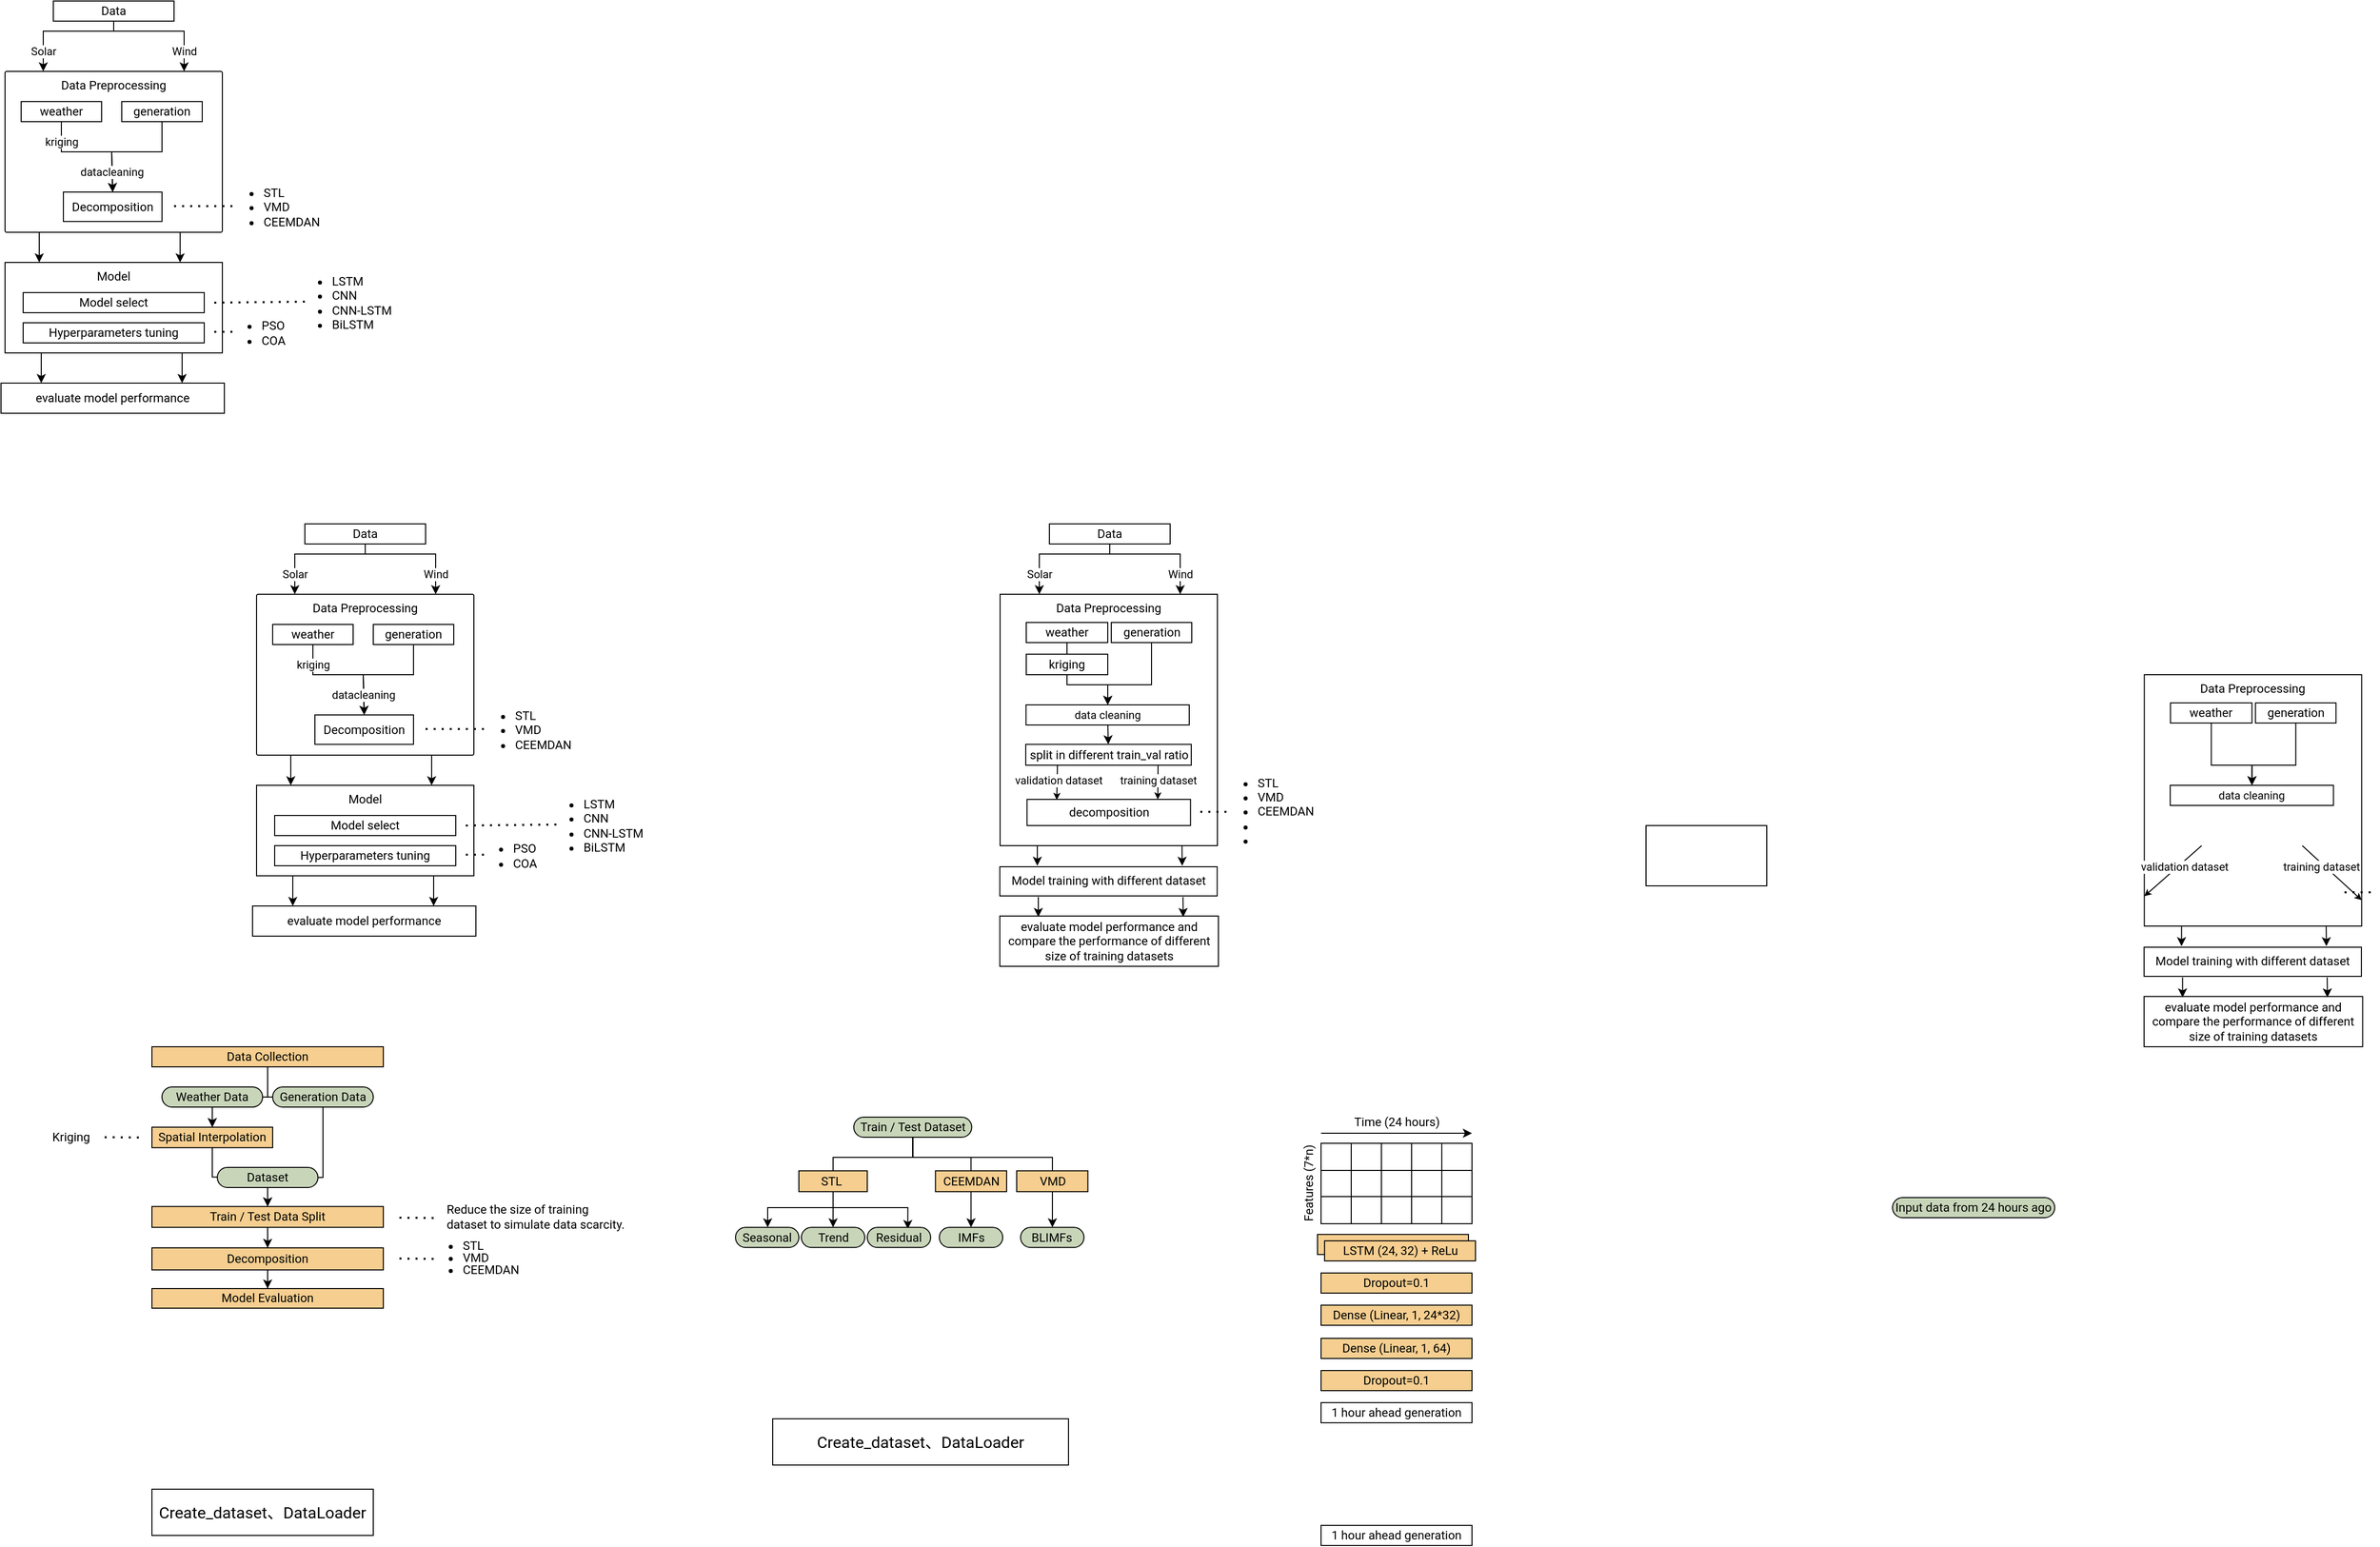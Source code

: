 <mxfile version="22.1.0" type="github">
  <diagram id="C5RBs43oDa-KdzZeNtuy" name="Page-1">
    <mxGraphModel dx="1415" dy="829" grid="1" gridSize="10" guides="1" tooltips="1" connect="1" arrows="1" fold="1" page="1" pageScale="1" pageWidth="827" pageHeight="1169" math="0" shadow="0">
      <root>
        <mxCell id="WIyWlLk6GJQsqaUBKTNV-0" />
        <mxCell id="WIyWlLk6GJQsqaUBKTNV-1" parent="WIyWlLk6GJQsqaUBKTNV-0" />
        <mxCell id="WIyWlLk6GJQsqaUBKTNV-3" value="Data" style="rounded=1;whiteSpace=wrap;html=1;fontSize=12;glass=0;strokeWidth=1;shadow=0;arcSize=0;fontFamily=roboto;fontSource=https%3A%2F%2Ffonts.googleapis.com%2Fcss%3Ffamily%3Droboto;" parent="WIyWlLk6GJQsqaUBKTNV-1" vertex="1">
          <mxGeometry x="112" y="40" width="120" height="20" as="geometry" />
        </mxCell>
        <mxCell id="WIyWlLk6GJQsqaUBKTNV-7" value="Data Preprocessing" style="rounded=1;whiteSpace=wrap;html=1;fontSize=12;glass=0;strokeWidth=1;shadow=0;verticalAlign=top;arcSize=1;fontFamily=roboto;fontSource=https%3A%2F%2Ffonts.googleapis.com%2Fcss%3Ffamily%3Droboto;" parent="WIyWlLk6GJQsqaUBKTNV-1" vertex="1">
          <mxGeometry x="64" y="110" width="216" height="160" as="geometry" />
        </mxCell>
        <mxCell id="9Pz7eT9eTiq897XDi4jg-0" value="" style="endArrow=classic;html=1;rounded=0;fontFamily=roboto;fontSource=https%3A%2F%2Ffonts.googleapis.com%2Fcss%3Ffamily%3Droboto;" parent="WIyWlLk6GJQsqaUBKTNV-1" edge="1">
          <mxGeometry relative="1" as="geometry">
            <mxPoint x="172" y="70" as="sourcePoint" />
            <mxPoint x="242" y="110" as="targetPoint" />
            <Array as="points">
              <mxPoint x="242" y="70" />
              <mxPoint x="242" y="90" />
            </Array>
          </mxGeometry>
        </mxCell>
        <mxCell id="9Pz7eT9eTiq897XDi4jg-1" value="Wind" style="edgeLabel;resizable=0;html=1;align=center;verticalAlign=middle;fontFamily=roboto;fontSource=https%3A%2F%2Ffonts.googleapis.com%2Fcss%3Ffamily%3Droboto;" parent="9Pz7eT9eTiq897XDi4jg-0" connectable="0" vertex="1">
          <mxGeometry relative="1" as="geometry">
            <mxPoint x="15" y="20" as="offset" />
          </mxGeometry>
        </mxCell>
        <mxCell id="9Pz7eT9eTiq897XDi4jg-2" value="" style="endArrow=none;html=1;rounded=0;entryX=0.5;entryY=1;entryDx=0;entryDy=0;fontFamily=roboto;fontSource=https%3A%2F%2Ffonts.googleapis.com%2Fcss%3Ffamily%3Droboto;" parent="WIyWlLk6GJQsqaUBKTNV-1" target="WIyWlLk6GJQsqaUBKTNV-3" edge="1">
          <mxGeometry width="50" height="50" relative="1" as="geometry">
            <mxPoint x="172" y="70" as="sourcePoint" />
            <mxPoint x="202" y="60" as="targetPoint" />
          </mxGeometry>
        </mxCell>
        <mxCell id="9Pz7eT9eTiq897XDi4jg-3" value="" style="endArrow=classic;html=1;rounded=0;fontFamily=roboto;fontSource=https%3A%2F%2Ffonts.googleapis.com%2Fcss%3Ffamily%3Droboto;" parent="WIyWlLk6GJQsqaUBKTNV-1" edge="1">
          <mxGeometry relative="1" as="geometry">
            <mxPoint x="172" y="70" as="sourcePoint" />
            <mxPoint x="102" y="110" as="targetPoint" />
            <Array as="points">
              <mxPoint x="102" y="70" />
              <mxPoint x="102" y="80" />
            </Array>
          </mxGeometry>
        </mxCell>
        <mxCell id="9Pz7eT9eTiq897XDi4jg-4" value="Solar" style="edgeLabel;resizable=0;html=1;align=center;verticalAlign=middle;fontFamily=roboto;fontSource=https%3A%2F%2Ffonts.googleapis.com%2Fcss%3Ffamily%3Droboto;" parent="9Pz7eT9eTiq897XDi4jg-3" connectable="0" vertex="1">
          <mxGeometry relative="1" as="geometry">
            <mxPoint x="-15" y="20" as="offset" />
          </mxGeometry>
        </mxCell>
        <mxCell id="9Pz7eT9eTiq897XDi4jg-5" value="" style="endArrow=classic;html=1;rounded=0;exitX=0.815;exitY=1;exitDx=0;exitDy=0;exitPerimeter=0;fontFamily=roboto;fontSource=https%3A%2F%2Ffonts.googleapis.com%2Fcss%3Ffamily%3Droboto;" parent="WIyWlLk6GJQsqaUBKTNV-1" edge="1">
          <mxGeometry width="50" height="50" relative="1" as="geometry">
            <mxPoint x="238.04" y="270" as="sourcePoint" />
            <mxPoint x="238" y="300" as="targetPoint" />
          </mxGeometry>
        </mxCell>
        <mxCell id="9Pz7eT9eTiq897XDi4jg-6" value="Decomposition" style="rounded=1;whiteSpace=wrap;html=1;fontSize=12;glass=0;strokeWidth=1;shadow=0;arcSize=0;fontFamily=roboto;fontSource=https%3A%2F%2Ffonts.googleapis.com%2Fcss%3Ffamily%3Droboto;" parent="WIyWlLk6GJQsqaUBKTNV-1" vertex="1">
          <mxGeometry x="122" y="230" width="98" height="29.25" as="geometry" />
        </mxCell>
        <mxCell id="9Pz7eT9eTiq897XDi4jg-7" value="" style="endArrow=classic;html=1;rounded=0;exitX=0.815;exitY=1;exitDx=0;exitDy=0;exitPerimeter=0;fontFamily=roboto;fontSource=https%3A%2F%2Ffonts.googleapis.com%2Fcss%3Ffamily%3Droboto;" parent="WIyWlLk6GJQsqaUBKTNV-1" edge="1">
          <mxGeometry width="50" height="50" relative="1" as="geometry">
            <mxPoint x="98" y="270" as="sourcePoint" />
            <mxPoint x="98" y="300" as="targetPoint" />
          </mxGeometry>
        </mxCell>
        <mxCell id="9Pz7eT9eTiq897XDi4jg-10" value="Model" style="rounded=1;whiteSpace=wrap;html=1;fontSize=12;glass=0;strokeWidth=1;shadow=0;arcSize=0;verticalAlign=top;fontFamily=roboto;fontSource=https%3A%2F%2Ffonts.googleapis.com%2Fcss%3Ffamily%3Droboto;" parent="WIyWlLk6GJQsqaUBKTNV-1" vertex="1">
          <mxGeometry x="64" y="300" width="216" height="90" as="geometry" />
        </mxCell>
        <mxCell id="9Pz7eT9eTiq897XDi4jg-12" value="" style="endArrow=classic;html=1;rounded=0;exitX=0.815;exitY=1;exitDx=0;exitDy=0;exitPerimeter=0;fontFamily=roboto;fontSource=https%3A%2F%2Ffonts.googleapis.com%2Fcss%3Ffamily%3Droboto;" parent="WIyWlLk6GJQsqaUBKTNV-1" edge="1">
          <mxGeometry width="50" height="50" relative="1" as="geometry">
            <mxPoint x="240" y="390" as="sourcePoint" />
            <mxPoint x="240" y="420" as="targetPoint" />
          </mxGeometry>
        </mxCell>
        <mxCell id="9Pz7eT9eTiq897XDi4jg-13" value="" style="endArrow=classic;html=1;rounded=0;exitX=0.815;exitY=1;exitDx=0;exitDy=0;exitPerimeter=0;fontFamily=roboto;fontSource=https%3A%2F%2Ffonts.googleapis.com%2Fcss%3Ffamily%3Droboto;" parent="WIyWlLk6GJQsqaUBKTNV-1" edge="1">
          <mxGeometry width="50" height="50" relative="1" as="geometry">
            <mxPoint x="100" y="390" as="sourcePoint" />
            <mxPoint x="100" y="420" as="targetPoint" />
          </mxGeometry>
        </mxCell>
        <mxCell id="9Pz7eT9eTiq897XDi4jg-14" value="weather" style="rounded=0;whiteSpace=wrap;html=1;fontFamily=roboto;fontSource=https%3A%2F%2Ffonts.googleapis.com%2Fcss%3Ffamily%3Droboto;" parent="WIyWlLk6GJQsqaUBKTNV-1" vertex="1">
          <mxGeometry x="80" y="140" width="80" height="20" as="geometry" />
        </mxCell>
        <mxCell id="9Pz7eT9eTiq897XDi4jg-18" value="generation" style="rounded=0;whiteSpace=wrap;html=1;fontFamily=roboto;fontSource=https%3A%2F%2Ffonts.googleapis.com%2Fcss%3Ffamily%3Droboto;" parent="WIyWlLk6GJQsqaUBKTNV-1" vertex="1">
          <mxGeometry x="180" y="140" width="80" height="20" as="geometry" />
        </mxCell>
        <mxCell id="9Pz7eT9eTiq897XDi4jg-21" value="" style="endArrow=classic;html=1;rounded=0;exitX=0.5;exitY=1;exitDx=0;exitDy=0;entryX=0.5;entryY=0;entryDx=0;entryDy=0;fontFamily=roboto;fontSource=https%3A%2F%2Ffonts.googleapis.com%2Fcss%3Ffamily%3Droboto;" parent="WIyWlLk6GJQsqaUBKTNV-1" source="9Pz7eT9eTiq897XDi4jg-18" target="9Pz7eT9eTiq897XDi4jg-6" edge="1">
          <mxGeometry width="50" height="50" relative="1" as="geometry">
            <mxPoint x="200" y="210" as="sourcePoint" />
            <mxPoint x="170" y="180" as="targetPoint" />
            <Array as="points">
              <mxPoint x="220" y="190" />
              <mxPoint x="170" y="190" />
            </Array>
          </mxGeometry>
        </mxCell>
        <mxCell id="9Pz7eT9eTiq897XDi4jg-25" value="" style="endArrow=classic;html=1;rounded=0;exitX=0.5;exitY=1;exitDx=0;exitDy=0;entryX=0.5;entryY=0;entryDx=0;entryDy=0;fontFamily=roboto;fontSource=https%3A%2F%2Ffonts.googleapis.com%2Fcss%3Ffamily%3Droboto;" parent="WIyWlLk6GJQsqaUBKTNV-1" source="9Pz7eT9eTiq897XDi4jg-14" target="9Pz7eT9eTiq897XDi4jg-6" edge="1">
          <mxGeometry relative="1" as="geometry">
            <mxPoint x="110" y="180" as="sourcePoint" />
            <mxPoint x="210" y="180" as="targetPoint" />
            <Array as="points">
              <mxPoint x="120" y="190" />
              <mxPoint x="170" y="190" />
            </Array>
          </mxGeometry>
        </mxCell>
        <mxCell id="9Pz7eT9eTiq897XDi4jg-26" value="kriging" style="edgeLabel;resizable=0;html=1;align=center;verticalAlign=middle;fontFamily=roboto;fontSource=https%3A%2F%2Ffonts.googleapis.com%2Fcss%3Ffamily%3Droboto;" parent="9Pz7eT9eTiq897XDi4jg-25" connectable="0" vertex="1">
          <mxGeometry relative="1" as="geometry">
            <mxPoint x="-30" y="-10" as="offset" />
          </mxGeometry>
        </mxCell>
        <mxCell id="9Pz7eT9eTiq897XDi4jg-27" value="datacleaning" style="edgeLabel;resizable=0;html=1;align=center;verticalAlign=middle;fontFamily=roboto;fontSource=https%3A%2F%2Ffonts.googleapis.com%2Fcss%3Ffamily%3Droboto;" parent="9Pz7eT9eTiq897XDi4jg-25" connectable="0" vertex="1">
          <mxGeometry relative="1" as="geometry">
            <mxPoint x="20" y="20" as="offset" />
          </mxGeometry>
        </mxCell>
        <mxCell id="9Pz7eT9eTiq897XDi4jg-32" value="Model select" style="rounded=0;whiteSpace=wrap;html=1;fontFamily=roboto;fontSource=https%3A%2F%2Ffonts.googleapis.com%2Fcss%3Ffamily%3Droboto;" parent="WIyWlLk6GJQsqaUBKTNV-1" vertex="1">
          <mxGeometry x="82" y="330" width="180" height="20" as="geometry" />
        </mxCell>
        <mxCell id="9Pz7eT9eTiq897XDi4jg-38" value="Hyperparameters tuning" style="rounded=0;whiteSpace=wrap;html=1;verticalAlign=middle;fontFamily=roboto;fontSource=https%3A%2F%2Ffonts.googleapis.com%2Fcss%3Ffamily%3Droboto;" parent="WIyWlLk6GJQsqaUBKTNV-1" vertex="1">
          <mxGeometry x="82" y="360" width="180" height="20" as="geometry" />
        </mxCell>
        <mxCell id="9Pz7eT9eTiq897XDi4jg-42" value="" style="endArrow=none;dashed=1;html=1;dashPattern=1 3;strokeWidth=2;rounded=0;fontFamily=roboto;fontSource=https%3A%2F%2Ffonts.googleapis.com%2Fcss%3Ffamily%3Droboto;" parent="WIyWlLk6GJQsqaUBKTNV-1" edge="1">
          <mxGeometry width="50" height="50" relative="1" as="geometry">
            <mxPoint x="272" y="369" as="sourcePoint" />
            <mxPoint x="292" y="369" as="targetPoint" />
          </mxGeometry>
        </mxCell>
        <mxCell id="9Pz7eT9eTiq897XDi4jg-43" value="&lt;ul&gt;&lt;li&gt;PSO&lt;/li&gt;&lt;li&gt;COA&lt;/li&gt;&lt;/ul&gt;" style="text;strokeColor=none;fillColor=none;html=1;whiteSpace=wrap;verticalAlign=middle;overflow=hidden;spacing=-1;fontFamily=roboto;fontSource=https%3A%2F%2Ffonts.googleapis.com%2Fcss%3Ffamily%3Droboto;" parent="WIyWlLk6GJQsqaUBKTNV-1" vertex="1">
          <mxGeometry x="280" y="330" width="100" height="80" as="geometry" />
        </mxCell>
        <mxCell id="9Pz7eT9eTiq897XDi4jg-44" value="" style="endArrow=none;dashed=1;html=1;dashPattern=1 3;strokeWidth=2;rounded=0;fontFamily=roboto;fontSource=https%3A%2F%2Ffonts.googleapis.com%2Fcss%3Ffamily%3Droboto;" parent="WIyWlLk6GJQsqaUBKTNV-1" edge="1">
          <mxGeometry width="50" height="50" relative="1" as="geometry">
            <mxPoint x="272" y="340" as="sourcePoint" />
            <mxPoint x="362" y="339" as="targetPoint" />
          </mxGeometry>
        </mxCell>
        <mxCell id="9Pz7eT9eTiq897XDi4jg-45" value="&lt;ul&gt;&lt;li&gt;LSTM&lt;/li&gt;&lt;li&gt;CNN&lt;/li&gt;&lt;li&gt;CNN-LSTM&lt;/li&gt;&lt;li&gt;BiLSTM&lt;/li&gt;&lt;/ul&gt;" style="text;strokeColor=none;fillColor=none;html=1;whiteSpace=wrap;verticalAlign=middle;overflow=hidden;spacing=-1;fontFamily=roboto;fontSource=https%3A%2F%2Ffonts.googleapis.com%2Fcss%3Ffamily%3Droboto;" parent="WIyWlLk6GJQsqaUBKTNV-1" vertex="1">
          <mxGeometry x="350" y="300" width="100" height="80" as="geometry" />
        </mxCell>
        <mxCell id="9Pz7eT9eTiq897XDi4jg-46" value="evaluate model performance" style="rounded=0;whiteSpace=wrap;html=1;fontFamily=roboto;fontSource=https%3A%2F%2Ffonts.googleapis.com%2Fcss%3Ffamily%3Droboto;" parent="WIyWlLk6GJQsqaUBKTNV-1" vertex="1">
          <mxGeometry x="60" y="420" width="222" height="30" as="geometry" />
        </mxCell>
        <mxCell id="9Pz7eT9eTiq897XDi4jg-47" value="" style="endArrow=none;dashed=1;html=1;dashPattern=1 3;strokeWidth=2;rounded=0;fontFamily=roboto;fontSource=https%3A%2F%2Ffonts.googleapis.com%2Fcss%3Ffamily%3Droboto;" parent="WIyWlLk6GJQsqaUBKTNV-1" edge="1">
          <mxGeometry width="50" height="50" relative="1" as="geometry">
            <mxPoint x="232" y="244" as="sourcePoint" />
            <mxPoint x="292" y="244" as="targetPoint" />
          </mxGeometry>
        </mxCell>
        <mxCell id="9Pz7eT9eTiq897XDi4jg-40" value="&lt;ul&gt;&lt;li&gt;&lt;span style=&quot;background-color: initial;&quot;&gt;STL&lt;/span&gt;&lt;/li&gt;&lt;li&gt;VMD&lt;/li&gt;&lt;li&gt;CEEMDAN&lt;/li&gt;&lt;/ul&gt;" style="text;strokeColor=none;fillColor=none;html=1;whiteSpace=wrap;verticalAlign=middle;overflow=hidden;spacing=-1;fontFamily=roboto;fontSource=https%3A%2F%2Ffonts.googleapis.com%2Fcss%3Ffamily%3Droboto;" parent="WIyWlLk6GJQsqaUBKTNV-1" vertex="1">
          <mxGeometry x="282" y="204.63" width="100" height="80" as="geometry" />
        </mxCell>
        <mxCell id="rZhmWpbVSXDGMxKwHTVY-4" value="Create_dataset、DataLoader" style="rounded=0;whiteSpace=wrap;html=1;fontSize=16;fontFamily=roboto;fontSource=https%3A%2F%2Ffonts.googleapis.com%2Fcss%3Ffamily%3Droboto;" vertex="1" parent="WIyWlLk6GJQsqaUBKTNV-1">
          <mxGeometry x="827.0" y="1450.0" width="294" height="46" as="geometry" />
        </mxCell>
        <mxCell id="rZhmWpbVSXDGMxKwHTVY-21" value="Data" style="rounded=1;whiteSpace=wrap;html=1;fontSize=12;glass=0;strokeWidth=1;shadow=0;arcSize=0;fontFamily=roboto;fontSource=https%3A%2F%2Ffonts.googleapis.com%2Fcss%3Ffamily%3Droboto;" vertex="1" parent="WIyWlLk6GJQsqaUBKTNV-1">
          <mxGeometry x="362" y="560" width="120" height="20" as="geometry" />
        </mxCell>
        <mxCell id="rZhmWpbVSXDGMxKwHTVY-22" value="Data Preprocessing" style="rounded=1;whiteSpace=wrap;html=1;fontSize=12;glass=0;strokeWidth=1;shadow=0;verticalAlign=top;arcSize=1;fontFamily=roboto;fontSource=https%3A%2F%2Ffonts.googleapis.com%2Fcss%3Ffamily%3Droboto;" vertex="1" parent="WIyWlLk6GJQsqaUBKTNV-1">
          <mxGeometry x="314" y="630" width="216" height="160" as="geometry" />
        </mxCell>
        <mxCell id="rZhmWpbVSXDGMxKwHTVY-23" value="" style="endArrow=classic;html=1;rounded=0;fontFamily=roboto;fontSource=https%3A%2F%2Ffonts.googleapis.com%2Fcss%3Ffamily%3Droboto;" edge="1" parent="WIyWlLk6GJQsqaUBKTNV-1">
          <mxGeometry relative="1" as="geometry">
            <mxPoint x="422" y="590" as="sourcePoint" />
            <mxPoint x="492" y="630" as="targetPoint" />
            <Array as="points">
              <mxPoint x="492" y="590" />
              <mxPoint x="492" y="610" />
            </Array>
          </mxGeometry>
        </mxCell>
        <mxCell id="rZhmWpbVSXDGMxKwHTVY-24" value="Wind" style="edgeLabel;resizable=0;html=1;align=center;verticalAlign=middle;fontFamily=roboto;fontSource=https%3A%2F%2Ffonts.googleapis.com%2Fcss%3Ffamily%3Droboto;" connectable="0" vertex="1" parent="rZhmWpbVSXDGMxKwHTVY-23">
          <mxGeometry relative="1" as="geometry">
            <mxPoint x="15" y="20" as="offset" />
          </mxGeometry>
        </mxCell>
        <mxCell id="rZhmWpbVSXDGMxKwHTVY-25" value="" style="endArrow=none;html=1;rounded=0;entryX=0.5;entryY=1;entryDx=0;entryDy=0;fontFamily=roboto;fontSource=https%3A%2F%2Ffonts.googleapis.com%2Fcss%3Ffamily%3Droboto;" edge="1" parent="WIyWlLk6GJQsqaUBKTNV-1" target="rZhmWpbVSXDGMxKwHTVY-21">
          <mxGeometry width="50" height="50" relative="1" as="geometry">
            <mxPoint x="422" y="590" as="sourcePoint" />
            <mxPoint x="452" y="580" as="targetPoint" />
          </mxGeometry>
        </mxCell>
        <mxCell id="rZhmWpbVSXDGMxKwHTVY-26" value="" style="endArrow=classic;html=1;rounded=0;fontFamily=roboto;fontSource=https%3A%2F%2Ffonts.googleapis.com%2Fcss%3Ffamily%3Droboto;" edge="1" parent="WIyWlLk6GJQsqaUBKTNV-1">
          <mxGeometry relative="1" as="geometry">
            <mxPoint x="422" y="590" as="sourcePoint" />
            <mxPoint x="352" y="630" as="targetPoint" />
            <Array as="points">
              <mxPoint x="352" y="590" />
              <mxPoint x="352" y="600" />
            </Array>
          </mxGeometry>
        </mxCell>
        <mxCell id="rZhmWpbVSXDGMxKwHTVY-27" value="Solar" style="edgeLabel;resizable=0;html=1;align=center;verticalAlign=middle;fontFamily=roboto;fontSource=https%3A%2F%2Ffonts.googleapis.com%2Fcss%3Ffamily%3Droboto;" connectable="0" vertex="1" parent="rZhmWpbVSXDGMxKwHTVY-26">
          <mxGeometry relative="1" as="geometry">
            <mxPoint x="-15" y="20" as="offset" />
          </mxGeometry>
        </mxCell>
        <mxCell id="rZhmWpbVSXDGMxKwHTVY-28" value="" style="endArrow=classic;html=1;rounded=0;exitX=0.815;exitY=1;exitDx=0;exitDy=0;exitPerimeter=0;fontFamily=roboto;fontSource=https%3A%2F%2Ffonts.googleapis.com%2Fcss%3Ffamily%3Droboto;" edge="1" parent="WIyWlLk6GJQsqaUBKTNV-1">
          <mxGeometry width="50" height="50" relative="1" as="geometry">
            <mxPoint x="488.04" y="790" as="sourcePoint" />
            <mxPoint x="488" y="820" as="targetPoint" />
          </mxGeometry>
        </mxCell>
        <mxCell id="rZhmWpbVSXDGMxKwHTVY-29" value="Decomposition" style="rounded=1;whiteSpace=wrap;html=1;fontSize=12;glass=0;strokeWidth=1;shadow=0;arcSize=0;fontFamily=roboto;fontSource=https%3A%2F%2Ffonts.googleapis.com%2Fcss%3Ffamily%3Droboto;" vertex="1" parent="WIyWlLk6GJQsqaUBKTNV-1">
          <mxGeometry x="372" y="750" width="98" height="29.25" as="geometry" />
        </mxCell>
        <mxCell id="rZhmWpbVSXDGMxKwHTVY-30" value="" style="endArrow=classic;html=1;rounded=0;exitX=0.815;exitY=1;exitDx=0;exitDy=0;exitPerimeter=0;fontFamily=roboto;fontSource=https%3A%2F%2Ffonts.googleapis.com%2Fcss%3Ffamily%3Droboto;" edge="1" parent="WIyWlLk6GJQsqaUBKTNV-1">
          <mxGeometry width="50" height="50" relative="1" as="geometry">
            <mxPoint x="348" y="790" as="sourcePoint" />
            <mxPoint x="348" y="820" as="targetPoint" />
          </mxGeometry>
        </mxCell>
        <mxCell id="rZhmWpbVSXDGMxKwHTVY-31" value="Model" style="rounded=1;whiteSpace=wrap;html=1;fontSize=12;glass=0;strokeWidth=1;shadow=0;arcSize=0;verticalAlign=top;fontFamily=roboto;fontSource=https%3A%2F%2Ffonts.googleapis.com%2Fcss%3Ffamily%3Droboto;" vertex="1" parent="WIyWlLk6GJQsqaUBKTNV-1">
          <mxGeometry x="314" y="820" width="216" height="90" as="geometry" />
        </mxCell>
        <mxCell id="rZhmWpbVSXDGMxKwHTVY-32" value="" style="endArrow=classic;html=1;rounded=0;exitX=0.815;exitY=1;exitDx=0;exitDy=0;exitPerimeter=0;fontFamily=roboto;fontSource=https%3A%2F%2Ffonts.googleapis.com%2Fcss%3Ffamily%3Droboto;" edge="1" parent="WIyWlLk6GJQsqaUBKTNV-1">
          <mxGeometry width="50" height="50" relative="1" as="geometry">
            <mxPoint x="490" y="910" as="sourcePoint" />
            <mxPoint x="490" y="940" as="targetPoint" />
          </mxGeometry>
        </mxCell>
        <mxCell id="rZhmWpbVSXDGMxKwHTVY-33" value="" style="endArrow=classic;html=1;rounded=0;exitX=0.815;exitY=1;exitDx=0;exitDy=0;exitPerimeter=0;fontFamily=roboto;fontSource=https%3A%2F%2Ffonts.googleapis.com%2Fcss%3Ffamily%3Droboto;" edge="1" parent="WIyWlLk6GJQsqaUBKTNV-1">
          <mxGeometry width="50" height="50" relative="1" as="geometry">
            <mxPoint x="350" y="910" as="sourcePoint" />
            <mxPoint x="350" y="940" as="targetPoint" />
          </mxGeometry>
        </mxCell>
        <mxCell id="rZhmWpbVSXDGMxKwHTVY-34" value="weather" style="rounded=0;whiteSpace=wrap;html=1;fontFamily=roboto;fontSource=https%3A%2F%2Ffonts.googleapis.com%2Fcss%3Ffamily%3Droboto;" vertex="1" parent="WIyWlLk6GJQsqaUBKTNV-1">
          <mxGeometry x="330" y="660" width="80" height="20" as="geometry" />
        </mxCell>
        <mxCell id="rZhmWpbVSXDGMxKwHTVY-35" value="generation" style="rounded=0;whiteSpace=wrap;html=1;fontFamily=roboto;fontSource=https%3A%2F%2Ffonts.googleapis.com%2Fcss%3Ffamily%3Droboto;" vertex="1" parent="WIyWlLk6GJQsqaUBKTNV-1">
          <mxGeometry x="430" y="660" width="80" height="20" as="geometry" />
        </mxCell>
        <mxCell id="rZhmWpbVSXDGMxKwHTVY-36" value="" style="endArrow=classic;html=1;rounded=0;exitX=0.5;exitY=1;exitDx=0;exitDy=0;entryX=0.5;entryY=0;entryDx=0;entryDy=0;fontFamily=roboto;fontSource=https%3A%2F%2Ffonts.googleapis.com%2Fcss%3Ffamily%3Droboto;" edge="1" parent="WIyWlLk6GJQsqaUBKTNV-1" source="rZhmWpbVSXDGMxKwHTVY-35" target="rZhmWpbVSXDGMxKwHTVY-29">
          <mxGeometry width="50" height="50" relative="1" as="geometry">
            <mxPoint x="450" y="730" as="sourcePoint" />
            <mxPoint x="420" y="700" as="targetPoint" />
            <Array as="points">
              <mxPoint x="470" y="710" />
              <mxPoint x="420" y="710" />
            </Array>
          </mxGeometry>
        </mxCell>
        <mxCell id="rZhmWpbVSXDGMxKwHTVY-37" value="" style="endArrow=classic;html=1;rounded=0;exitX=0.5;exitY=1;exitDx=0;exitDy=0;entryX=0.5;entryY=0;entryDx=0;entryDy=0;fontFamily=roboto;fontSource=https%3A%2F%2Ffonts.googleapis.com%2Fcss%3Ffamily%3Droboto;" edge="1" parent="WIyWlLk6GJQsqaUBKTNV-1" source="rZhmWpbVSXDGMxKwHTVY-34" target="rZhmWpbVSXDGMxKwHTVY-29">
          <mxGeometry relative="1" as="geometry">
            <mxPoint x="360" y="700" as="sourcePoint" />
            <mxPoint x="460" y="700" as="targetPoint" />
            <Array as="points">
              <mxPoint x="370" y="710" />
              <mxPoint x="420" y="710" />
            </Array>
          </mxGeometry>
        </mxCell>
        <mxCell id="rZhmWpbVSXDGMxKwHTVY-38" value="kriging" style="edgeLabel;resizable=0;html=1;align=center;verticalAlign=middle;fontFamily=roboto;fontSource=https%3A%2F%2Ffonts.googleapis.com%2Fcss%3Ffamily%3Droboto;" connectable="0" vertex="1" parent="rZhmWpbVSXDGMxKwHTVY-37">
          <mxGeometry relative="1" as="geometry">
            <mxPoint x="-30" y="-10" as="offset" />
          </mxGeometry>
        </mxCell>
        <mxCell id="rZhmWpbVSXDGMxKwHTVY-39" value="datacleaning" style="edgeLabel;resizable=0;html=1;align=center;verticalAlign=middle;fontFamily=roboto;fontSource=https%3A%2F%2Ffonts.googleapis.com%2Fcss%3Ffamily%3Droboto;" connectable="0" vertex="1" parent="rZhmWpbVSXDGMxKwHTVY-37">
          <mxGeometry relative="1" as="geometry">
            <mxPoint x="20" y="20" as="offset" />
          </mxGeometry>
        </mxCell>
        <mxCell id="rZhmWpbVSXDGMxKwHTVY-40" value="Model select" style="rounded=0;whiteSpace=wrap;html=1;fontFamily=roboto;fontSource=https%3A%2F%2Ffonts.googleapis.com%2Fcss%3Ffamily%3Droboto;" vertex="1" parent="WIyWlLk6GJQsqaUBKTNV-1">
          <mxGeometry x="332" y="850" width="180" height="20" as="geometry" />
        </mxCell>
        <mxCell id="rZhmWpbVSXDGMxKwHTVY-41" value="Hyperparameters tuning" style="rounded=0;whiteSpace=wrap;html=1;verticalAlign=middle;fontFamily=roboto;fontSource=https%3A%2F%2Ffonts.googleapis.com%2Fcss%3Ffamily%3Droboto;" vertex="1" parent="WIyWlLk6GJQsqaUBKTNV-1">
          <mxGeometry x="332" y="880" width="180" height="20" as="geometry" />
        </mxCell>
        <mxCell id="rZhmWpbVSXDGMxKwHTVY-42" value="" style="endArrow=none;dashed=1;html=1;dashPattern=1 3;strokeWidth=2;rounded=0;fontFamily=roboto;fontSource=https%3A%2F%2Ffonts.googleapis.com%2Fcss%3Ffamily%3Droboto;" edge="1" parent="WIyWlLk6GJQsqaUBKTNV-1">
          <mxGeometry width="50" height="50" relative="1" as="geometry">
            <mxPoint x="522" y="889" as="sourcePoint" />
            <mxPoint x="542" y="889" as="targetPoint" />
          </mxGeometry>
        </mxCell>
        <mxCell id="rZhmWpbVSXDGMxKwHTVY-43" value="&lt;ul&gt;&lt;li&gt;PSO&lt;/li&gt;&lt;li&gt;COA&lt;/li&gt;&lt;/ul&gt;" style="text;strokeColor=none;fillColor=none;html=1;whiteSpace=wrap;verticalAlign=middle;overflow=hidden;spacing=-1;fontFamily=roboto;fontSource=https%3A%2F%2Ffonts.googleapis.com%2Fcss%3Ffamily%3Droboto;" vertex="1" parent="WIyWlLk6GJQsqaUBKTNV-1">
          <mxGeometry x="530" y="850" width="100" height="80" as="geometry" />
        </mxCell>
        <mxCell id="rZhmWpbVSXDGMxKwHTVY-44" value="" style="endArrow=none;dashed=1;html=1;dashPattern=1 3;strokeWidth=2;rounded=0;fontFamily=roboto;fontSource=https%3A%2F%2Ffonts.googleapis.com%2Fcss%3Ffamily%3Droboto;" edge="1" parent="WIyWlLk6GJQsqaUBKTNV-1">
          <mxGeometry width="50" height="50" relative="1" as="geometry">
            <mxPoint x="522" y="860" as="sourcePoint" />
            <mxPoint x="612" y="859" as="targetPoint" />
          </mxGeometry>
        </mxCell>
        <mxCell id="rZhmWpbVSXDGMxKwHTVY-45" value="&lt;ul&gt;&lt;li&gt;LSTM&lt;/li&gt;&lt;li&gt;CNN&lt;/li&gt;&lt;li&gt;CNN-LSTM&lt;/li&gt;&lt;li&gt;BiLSTM&lt;/li&gt;&lt;/ul&gt;" style="text;strokeColor=none;fillColor=none;html=1;whiteSpace=wrap;verticalAlign=middle;overflow=hidden;spacing=-1;fontFamily=roboto;fontSource=https%3A%2F%2Ffonts.googleapis.com%2Fcss%3Ffamily%3Droboto;" vertex="1" parent="WIyWlLk6GJQsqaUBKTNV-1">
          <mxGeometry x="600" y="820" width="100" height="80" as="geometry" />
        </mxCell>
        <mxCell id="rZhmWpbVSXDGMxKwHTVY-46" value="evaluate model performance" style="rounded=0;whiteSpace=wrap;html=1;fontFamily=roboto;fontSource=https%3A%2F%2Ffonts.googleapis.com%2Fcss%3Ffamily%3Droboto;" vertex="1" parent="WIyWlLk6GJQsqaUBKTNV-1">
          <mxGeometry x="310" y="940" width="222" height="30" as="geometry" />
        </mxCell>
        <mxCell id="rZhmWpbVSXDGMxKwHTVY-47" value="" style="endArrow=none;dashed=1;html=1;dashPattern=1 3;strokeWidth=2;rounded=0;fontFamily=roboto;fontSource=https%3A%2F%2Ffonts.googleapis.com%2Fcss%3Ffamily%3Droboto;" edge="1" parent="WIyWlLk6GJQsqaUBKTNV-1">
          <mxGeometry width="50" height="50" relative="1" as="geometry">
            <mxPoint x="482" y="764" as="sourcePoint" />
            <mxPoint x="542" y="764" as="targetPoint" />
          </mxGeometry>
        </mxCell>
        <mxCell id="rZhmWpbVSXDGMxKwHTVY-48" value="&lt;ul&gt;&lt;li&gt;&lt;span style=&quot;background-color: initial;&quot;&gt;STL&lt;/span&gt;&lt;/li&gt;&lt;li&gt;VMD&lt;/li&gt;&lt;li&gt;CEEMDAN&lt;/li&gt;&lt;/ul&gt;" style="text;strokeColor=none;fillColor=none;html=1;whiteSpace=wrap;verticalAlign=middle;overflow=hidden;spacing=-1;fontFamily=roboto;fontSource=https%3A%2F%2Ffonts.googleapis.com%2Fcss%3Ffamily%3Droboto;" vertex="1" parent="WIyWlLk6GJQsqaUBKTNV-1">
          <mxGeometry x="532" y="724.63" width="100" height="80" as="geometry" />
        </mxCell>
        <mxCell id="rZhmWpbVSXDGMxKwHTVY-49" value="Data" style="rounded=1;whiteSpace=wrap;html=1;fontSize=12;glass=0;strokeWidth=1;shadow=0;arcSize=0;fontFamily=roboto;fontSource=https%3A%2F%2Ffonts.googleapis.com%2Fcss%3Ffamily%3Droboto;" vertex="1" parent="WIyWlLk6GJQsqaUBKTNV-1">
          <mxGeometry x="1102" y="560" width="120" height="20" as="geometry" />
        </mxCell>
        <mxCell id="rZhmWpbVSXDGMxKwHTVY-50" value="Data Preprocessing" style="rounded=0;whiteSpace=wrap;html=1;fontSize=12;glass=0;strokeWidth=1;shadow=0;verticalAlign=top;arcSize=1;align=center;fontFamily=roboto;fontSource=https%3A%2F%2Ffonts.googleapis.com%2Fcss%3Ffamily%3Droboto;" vertex="1" parent="WIyWlLk6GJQsqaUBKTNV-1">
          <mxGeometry x="1053" y="630" width="216" height="250" as="geometry" />
        </mxCell>
        <mxCell id="rZhmWpbVSXDGMxKwHTVY-51" value="" style="endArrow=classic;html=1;rounded=0;fontFamily=roboto;fontSource=https%3A%2F%2Ffonts.googleapis.com%2Fcss%3Ffamily%3Droboto;" edge="1" parent="WIyWlLk6GJQsqaUBKTNV-1">
          <mxGeometry relative="1" as="geometry">
            <mxPoint x="1162" y="590" as="sourcePoint" />
            <mxPoint x="1232" y="630" as="targetPoint" />
            <Array as="points">
              <mxPoint x="1232" y="590" />
              <mxPoint x="1232" y="610" />
            </Array>
          </mxGeometry>
        </mxCell>
        <mxCell id="rZhmWpbVSXDGMxKwHTVY-52" value="Wind" style="edgeLabel;resizable=0;html=1;align=center;verticalAlign=middle;fontFamily=roboto;fontSource=https%3A%2F%2Ffonts.googleapis.com%2Fcss%3Ffamily%3Droboto;" connectable="0" vertex="1" parent="rZhmWpbVSXDGMxKwHTVY-51">
          <mxGeometry relative="1" as="geometry">
            <mxPoint x="15" y="20" as="offset" />
          </mxGeometry>
        </mxCell>
        <mxCell id="rZhmWpbVSXDGMxKwHTVY-53" value="" style="endArrow=none;html=1;rounded=0;entryX=0.5;entryY=1;entryDx=0;entryDy=0;fontFamily=roboto;fontSource=https%3A%2F%2Ffonts.googleapis.com%2Fcss%3Ffamily%3Droboto;" edge="1" parent="WIyWlLk6GJQsqaUBKTNV-1" target="rZhmWpbVSXDGMxKwHTVY-49">
          <mxGeometry width="50" height="50" relative="1" as="geometry">
            <mxPoint x="1162" y="590" as="sourcePoint" />
            <mxPoint x="1192" y="580" as="targetPoint" />
          </mxGeometry>
        </mxCell>
        <mxCell id="rZhmWpbVSXDGMxKwHTVY-54" value="" style="endArrow=classic;html=1;rounded=0;fontFamily=roboto;fontSource=https%3A%2F%2Ffonts.googleapis.com%2Fcss%3Ffamily%3Droboto;" edge="1" parent="WIyWlLk6GJQsqaUBKTNV-1">
          <mxGeometry relative="1" as="geometry">
            <mxPoint x="1162" y="590" as="sourcePoint" />
            <mxPoint x="1092" y="630" as="targetPoint" />
            <Array as="points">
              <mxPoint x="1092" y="590" />
              <mxPoint x="1092" y="600" />
            </Array>
          </mxGeometry>
        </mxCell>
        <mxCell id="rZhmWpbVSXDGMxKwHTVY-55" value="Solar" style="edgeLabel;resizable=0;html=1;align=center;verticalAlign=middle;fontFamily=roboto;fontSource=https%3A%2F%2Ffonts.googleapis.com%2Fcss%3Ffamily%3Droboto;" connectable="0" vertex="1" parent="rZhmWpbVSXDGMxKwHTVY-54">
          <mxGeometry relative="1" as="geometry">
            <mxPoint x="-15" y="20" as="offset" />
          </mxGeometry>
        </mxCell>
        <mxCell id="rZhmWpbVSXDGMxKwHTVY-56" value="decomposition" style="rounded=1;whiteSpace=wrap;html=1;fontSize=12;glass=0;strokeWidth=1;shadow=0;arcSize=0;fontFamily=roboto;fontSource=https%3A%2F%2Ffonts.googleapis.com%2Fcss%3Ffamily%3Droboto;" vertex="1" parent="WIyWlLk6GJQsqaUBKTNV-1">
          <mxGeometry x="1079.75" y="834" width="162.5" height="26" as="geometry" />
        </mxCell>
        <mxCell id="rZhmWpbVSXDGMxKwHTVY-57" value="Model training with different dataset" style="rounded=1;whiteSpace=wrap;html=1;fontSize=12;glass=0;strokeWidth=1;shadow=0;arcSize=0;verticalAlign=top;align=center;fontFamily=roboto;fontSource=https%3A%2F%2Ffonts.googleapis.com%2Fcss%3Ffamily%3Droboto;" vertex="1" parent="WIyWlLk6GJQsqaUBKTNV-1">
          <mxGeometry x="1052.75" y="901" width="216" height="29" as="geometry" />
        </mxCell>
        <mxCell id="rZhmWpbVSXDGMxKwHTVY-58" value="" style="edgeStyle=orthogonalEdgeStyle;rounded=0;orthogonalLoop=1;jettySize=auto;html=1;fontFamily=roboto;fontSource=https%3A%2F%2Ffonts.googleapis.com%2Fcss%3Ffamily%3Droboto;" edge="1" parent="WIyWlLk6GJQsqaUBKTNV-1" source="rZhmWpbVSXDGMxKwHTVY-59" target="rZhmWpbVSXDGMxKwHTVY-73">
          <mxGeometry relative="1" as="geometry">
            <Array as="points">
              <mxPoint x="1120" y="720" />
              <mxPoint x="1160" y="720" />
            </Array>
          </mxGeometry>
        </mxCell>
        <mxCell id="rZhmWpbVSXDGMxKwHTVY-59" value="weather" style="rounded=0;whiteSpace=wrap;html=1;fontFamily=roboto;fontSource=https%3A%2F%2Ffonts.googleapis.com%2Fcss%3Ffamily%3Droboto;" vertex="1" parent="WIyWlLk6GJQsqaUBKTNV-1">
          <mxGeometry x="1079" y="658.06" width="81" height="20" as="geometry" />
        </mxCell>
        <mxCell id="rZhmWpbVSXDGMxKwHTVY-60" value="" style="edgeStyle=orthogonalEdgeStyle;rounded=0;orthogonalLoop=1;jettySize=auto;html=1;fontFamily=roboto;fontSource=https%3A%2F%2Ffonts.googleapis.com%2Fcss%3Ffamily%3Droboto;" edge="1" parent="WIyWlLk6GJQsqaUBKTNV-1" source="rZhmWpbVSXDGMxKwHTVY-61" target="rZhmWpbVSXDGMxKwHTVY-73">
          <mxGeometry relative="1" as="geometry">
            <Array as="points">
              <mxPoint x="1204" y="720" />
              <mxPoint x="1160" y="720" />
            </Array>
          </mxGeometry>
        </mxCell>
        <mxCell id="rZhmWpbVSXDGMxKwHTVY-61" value="generation" style="rounded=0;whiteSpace=wrap;html=1;fontFamily=roboto;fontSource=https%3A%2F%2Ffonts.googleapis.com%2Fcss%3Ffamily%3Droboto;" vertex="1" parent="WIyWlLk6GJQsqaUBKTNV-1">
          <mxGeometry x="1163.5" y="658.06" width="80" height="20" as="geometry" />
        </mxCell>
        <mxCell id="rZhmWpbVSXDGMxKwHTVY-62" value="evaluate model performance and &lt;br&gt;compare the performance of different size of training datasets" style="rounded=0;whiteSpace=wrap;html=1;fontFamily=roboto;fontSource=https%3A%2F%2Ffonts.googleapis.com%2Fcss%3Ffamily%3Droboto;" vertex="1" parent="WIyWlLk6GJQsqaUBKTNV-1">
          <mxGeometry x="1052.75" y="950" width="217.25" height="50" as="geometry" />
        </mxCell>
        <mxCell id="rZhmWpbVSXDGMxKwHTVY-63" value="" style="endArrow=none;dashed=1;html=1;dashPattern=1 3;strokeWidth=2;rounded=0;fontFamily=roboto;fontSource=https%3A%2F%2Ffonts.googleapis.com%2Fcss%3Ffamily%3Droboto;" edge="1" parent="WIyWlLk6GJQsqaUBKTNV-1">
          <mxGeometry width="50" height="50" relative="1" as="geometry">
            <mxPoint x="1252" y="846.38" as="sourcePoint" />
            <mxPoint x="1284" y="846.38" as="targetPoint" />
          </mxGeometry>
        </mxCell>
        <mxCell id="rZhmWpbVSXDGMxKwHTVY-64" value="&lt;ul&gt;&lt;li&gt;&lt;span style=&quot;background-color: initial;&quot;&gt;STL&lt;/span&gt;&lt;/li&gt;&lt;li&gt;VMD&lt;/li&gt;&lt;li&gt;CEEMDAN&lt;/li&gt;&lt;li&gt;&lt;br&gt;&lt;/li&gt;&lt;li&gt;&lt;br&gt;&lt;/li&gt;&lt;/ul&gt;" style="text;strokeColor=none;fillColor=none;html=1;whiteSpace=wrap;verticalAlign=middle;overflow=hidden;spacing=-1;fontFamily=roboto;fontSource=https%3A%2F%2Ffonts.googleapis.com%2Fcss%3Ffamily%3Droboto;" vertex="1" parent="WIyWlLk6GJQsqaUBKTNV-1">
          <mxGeometry x="1270" y="799" width="100" height="80" as="geometry" />
        </mxCell>
        <mxCell id="rZhmWpbVSXDGMxKwHTVY-65" value="split in different train_val ratio" style="rounded=0;whiteSpace=wrap;html=1;align=center;fontFamily=roboto;fontSource=https%3A%2F%2Ffonts.googleapis.com%2Fcss%3Ffamily%3Droboto;" vertex="1" parent="WIyWlLk6GJQsqaUBKTNV-1">
          <mxGeometry x="1078.5" y="779.25" width="164.5" height="20.75" as="geometry" />
        </mxCell>
        <mxCell id="rZhmWpbVSXDGMxKwHTVY-66" value="" style="endArrow=classic;html=1;rounded=0;exitX=0.815;exitY=1;exitDx=0;exitDy=0;exitPerimeter=0;jumpSize=4;fontFamily=roboto;fontSource=https%3A%2F%2Ffonts.googleapis.com%2Fcss%3Ffamily%3Droboto;" edge="1" parent="WIyWlLk6GJQsqaUBKTNV-1">
          <mxGeometry width="50" height="50" relative="1" as="geometry">
            <mxPoint x="1233.77" y="880" as="sourcePoint" />
            <mxPoint x="1234" y="900" as="targetPoint" />
          </mxGeometry>
        </mxCell>
        <mxCell id="rZhmWpbVSXDGMxKwHTVY-67" value="" style="endArrow=classic;html=1;rounded=0;exitX=0.815;exitY=1;exitDx=0;exitDy=0;exitPerimeter=0;jumpSize=4;fontFamily=roboto;fontSource=https%3A%2F%2Ffonts.googleapis.com%2Fcss%3Ffamily%3Droboto;" edge="1" parent="WIyWlLk6GJQsqaUBKTNV-1">
          <mxGeometry width="50" height="50" relative="1" as="geometry">
            <mxPoint x="1090" y="880" as="sourcePoint" />
            <mxPoint x="1090" y="900" as="targetPoint" />
          </mxGeometry>
        </mxCell>
        <mxCell id="rZhmWpbVSXDGMxKwHTVY-68" value="" style="endArrow=classic;html=1;rounded=0;jumpSize=4;strokeWidth=1;jumpStyle=none;startSize=4;endSize=4;entryX=0.8;entryY=0.001;entryDx=0;entryDy=0;entryPerimeter=0;fontFamily=roboto;fontSource=https%3A%2F%2Ffonts.googleapis.com%2Fcss%3Ffamily%3Droboto;" edge="1" parent="WIyWlLk6GJQsqaUBKTNV-1" target="rZhmWpbVSXDGMxKwHTVY-56">
          <mxGeometry width="50" height="50" relative="1" as="geometry">
            <mxPoint x="1210" y="800" as="sourcePoint" />
            <mxPoint x="1210" y="830" as="targetPoint" />
          </mxGeometry>
        </mxCell>
        <mxCell id="rZhmWpbVSXDGMxKwHTVY-69" value="training dataset" style="edgeLabel;html=1;align=center;verticalAlign=middle;resizable=0;points=[];fontFamily=roboto;fontSource=https%3A%2F%2Ffonts.googleapis.com%2Fcss%3Ffamily%3Droboto;" vertex="1" connectable="0" parent="rZhmWpbVSXDGMxKwHTVY-68">
          <mxGeometry x="-0.354" y="1" relative="1" as="geometry">
            <mxPoint x="-1" y="4" as="offset" />
          </mxGeometry>
        </mxCell>
        <mxCell id="rZhmWpbVSXDGMxKwHTVY-70" value="" style="endArrow=classic;html=1;rounded=0;endSize=4;jumpSize=4;entryX=0.182;entryY=0.022;entryDx=0;entryDy=0;entryPerimeter=0;fontFamily=roboto;fontSource=https%3A%2F%2Ffonts.googleapis.com%2Fcss%3Ffamily%3Droboto;" edge="1" parent="WIyWlLk6GJQsqaUBKTNV-1" target="rZhmWpbVSXDGMxKwHTVY-56">
          <mxGeometry width="50" height="50" relative="1" as="geometry">
            <mxPoint x="1110" y="800" as="sourcePoint" />
            <mxPoint x="1110" y="830" as="targetPoint" />
          </mxGeometry>
        </mxCell>
        <mxCell id="rZhmWpbVSXDGMxKwHTVY-71" value="validation dataset" style="edgeLabel;html=1;align=center;verticalAlign=middle;resizable=0;points=[];fontFamily=roboto;fontSource=https%3A%2F%2Ffonts.googleapis.com%2Fcss%3Ffamily%3Droboto;" vertex="1" connectable="0" parent="rZhmWpbVSXDGMxKwHTVY-70">
          <mxGeometry x="-0.354" y="1" relative="1" as="geometry">
            <mxPoint y="4" as="offset" />
          </mxGeometry>
        </mxCell>
        <mxCell id="rZhmWpbVSXDGMxKwHTVY-72" value="" style="rounded=0;orthogonalLoop=1;jettySize=auto;html=1;fontFamily=roboto;fontSource=https%3A%2F%2Ffonts.googleapis.com%2Fcss%3Ffamily%3Droboto;" edge="1" parent="WIyWlLk6GJQsqaUBKTNV-1" source="rZhmWpbVSXDGMxKwHTVY-73" target="rZhmWpbVSXDGMxKwHTVY-65">
          <mxGeometry relative="1" as="geometry" />
        </mxCell>
        <mxCell id="rZhmWpbVSXDGMxKwHTVY-73" value="&lt;span style=&quot;color: rgb(0, 0, 0); font-size: 11px; font-style: normal; font-variant-ligatures: normal; font-variant-caps: normal; font-weight: 400; letter-spacing: normal; orphans: 2; text-indent: 0px; text-transform: none; widows: 2; word-spacing: 0px; -webkit-text-stroke-width: 0px; background-color: rgb(255, 255, 255); text-decoration-thickness: initial; text-decoration-style: initial; text-decoration-color: initial; float: none; display: inline !important;&quot;&gt;data cleaning&lt;/span&gt;" style="rounded=0;whiteSpace=wrap;html=1;align=center;fontFamily=roboto;fontSource=https%3A%2F%2Ffonts.googleapis.com%2Fcss%3Ffamily%3Droboto;" vertex="1" parent="WIyWlLk6GJQsqaUBKTNV-1">
          <mxGeometry x="1078.75" y="740" width="162.25" height="20" as="geometry" />
        </mxCell>
        <mxCell id="rZhmWpbVSXDGMxKwHTVY-74" value="kriging" style="rounded=0;whiteSpace=wrap;html=1;fontFamily=roboto;fontSource=https%3A%2F%2Ffonts.googleapis.com%2Fcss%3Ffamily%3Droboto;" vertex="1" parent="WIyWlLk6GJQsqaUBKTNV-1">
          <mxGeometry x="1079" y="689.62" width="81" height="20.38" as="geometry" />
        </mxCell>
        <mxCell id="rZhmWpbVSXDGMxKwHTVY-75" value="" style="endArrow=classic;html=1;rounded=0;exitX=0.815;exitY=1;exitDx=0;exitDy=0;exitPerimeter=0;jumpSize=4;fontFamily=roboto;fontSource=https%3A%2F%2Ffonts.googleapis.com%2Fcss%3Ffamily%3Droboto;" edge="1" parent="WIyWlLk6GJQsqaUBKTNV-1">
          <mxGeometry width="50" height="50" relative="1" as="geometry">
            <mxPoint x="1234.77" y="931" as="sourcePoint" />
            <mxPoint x="1235" y="951" as="targetPoint" />
          </mxGeometry>
        </mxCell>
        <mxCell id="rZhmWpbVSXDGMxKwHTVY-76" value="" style="endArrow=classic;html=1;rounded=0;exitX=0.815;exitY=1;exitDx=0;exitDy=0;exitPerimeter=0;jumpSize=4;fontFamily=roboto;fontSource=https%3A%2F%2Ffonts.googleapis.com%2Fcss%3Ffamily%3Droboto;" edge="1" parent="WIyWlLk6GJQsqaUBKTNV-1">
          <mxGeometry width="50" height="50" relative="1" as="geometry">
            <mxPoint x="1091" y="931" as="sourcePoint" />
            <mxPoint x="1091" y="951" as="targetPoint" />
          </mxGeometry>
        </mxCell>
        <mxCell id="rZhmWpbVSXDGMxKwHTVY-78" value="Data Preprocessing" style="rounded=0;whiteSpace=wrap;html=1;fontSize=12;glass=0;strokeWidth=1;shadow=0;verticalAlign=top;arcSize=1;align=center;fontFamily=roboto;fontSource=https%3A%2F%2Ffonts.googleapis.com%2Fcss%3Ffamily%3Droboto;" vertex="1" parent="WIyWlLk6GJQsqaUBKTNV-1">
          <mxGeometry x="2190.25" y="710" width="216" height="250" as="geometry" />
        </mxCell>
        <mxCell id="rZhmWpbVSXDGMxKwHTVY-81" value="Model training with different dataset" style="rounded=1;whiteSpace=wrap;html=1;fontSize=12;glass=0;strokeWidth=1;shadow=0;arcSize=0;verticalAlign=top;align=center;fontFamily=roboto;fontSource=https%3A%2F%2Ffonts.googleapis.com%2Fcss%3Ffamily%3Droboto;" vertex="1" parent="WIyWlLk6GJQsqaUBKTNV-1">
          <mxGeometry x="2190" y="981" width="216" height="29" as="geometry" />
        </mxCell>
        <mxCell id="rZhmWpbVSXDGMxKwHTVY-82" value="" style="edgeStyle=orthogonalEdgeStyle;rounded=0;orthogonalLoop=1;jettySize=auto;html=1;fontFamily=roboto;fontSource=https%3A%2F%2Ffonts.googleapis.com%2Fcss%3Ffamily%3Droboto;" edge="1" parent="WIyWlLk6GJQsqaUBKTNV-1" source="rZhmWpbVSXDGMxKwHTVY-83" target="rZhmWpbVSXDGMxKwHTVY-96">
          <mxGeometry relative="1" as="geometry">
            <Array as="points">
              <mxPoint x="2257.25" y="800" />
              <mxPoint x="2297.25" y="800" />
            </Array>
          </mxGeometry>
        </mxCell>
        <mxCell id="rZhmWpbVSXDGMxKwHTVY-83" value="weather" style="rounded=0;whiteSpace=wrap;html=1;fontFamily=roboto;fontSource=https%3A%2F%2Ffonts.googleapis.com%2Fcss%3Ffamily%3Droboto;" vertex="1" parent="WIyWlLk6GJQsqaUBKTNV-1">
          <mxGeometry x="2216.25" y="738.06" width="81" height="20" as="geometry" />
        </mxCell>
        <mxCell id="rZhmWpbVSXDGMxKwHTVY-84" value="" style="edgeStyle=orthogonalEdgeStyle;rounded=0;orthogonalLoop=1;jettySize=auto;html=1;fontFamily=roboto;fontSource=https%3A%2F%2Ffonts.googleapis.com%2Fcss%3Ffamily%3Droboto;" edge="1" parent="WIyWlLk6GJQsqaUBKTNV-1" source="rZhmWpbVSXDGMxKwHTVY-85" target="rZhmWpbVSXDGMxKwHTVY-96">
          <mxGeometry relative="1" as="geometry">
            <Array as="points">
              <mxPoint x="2341.25" y="800" />
              <mxPoint x="2297.25" y="800" />
            </Array>
          </mxGeometry>
        </mxCell>
        <mxCell id="rZhmWpbVSXDGMxKwHTVY-85" value="generation" style="rounded=0;whiteSpace=wrap;html=1;fontFamily=roboto;fontSource=https%3A%2F%2Ffonts.googleapis.com%2Fcss%3Ffamily%3Droboto;" vertex="1" parent="WIyWlLk6GJQsqaUBKTNV-1">
          <mxGeometry x="2300.75" y="738.06" width="80" height="20" as="geometry" />
        </mxCell>
        <mxCell id="rZhmWpbVSXDGMxKwHTVY-86" value="evaluate model performance and &lt;br&gt;compare the performance of different size of training datasets" style="rounded=0;whiteSpace=wrap;html=1;fontFamily=roboto;fontSource=https%3A%2F%2Ffonts.googleapis.com%2Fcss%3Ffamily%3Droboto;" vertex="1" parent="WIyWlLk6GJQsqaUBKTNV-1">
          <mxGeometry x="2190" y="1030" width="217.25" height="50" as="geometry" />
        </mxCell>
        <mxCell id="rZhmWpbVSXDGMxKwHTVY-87" value="" style="endArrow=none;dashed=1;html=1;dashPattern=1 3;strokeWidth=2;rounded=0;fontFamily=roboto;fontSource=https%3A%2F%2Ffonts.googleapis.com%2Fcss%3Ffamily%3Droboto;" edge="1" parent="WIyWlLk6GJQsqaUBKTNV-1">
          <mxGeometry width="50" height="50" relative="1" as="geometry">
            <mxPoint x="2389.25" y="926.38" as="sourcePoint" />
            <mxPoint x="2421.25" y="926.38" as="targetPoint" />
          </mxGeometry>
        </mxCell>
        <mxCell id="rZhmWpbVSXDGMxKwHTVY-90" value="" style="endArrow=classic;html=1;rounded=0;exitX=0.815;exitY=1;exitDx=0;exitDy=0;exitPerimeter=0;jumpSize=4;fontFamily=roboto;fontSource=https%3A%2F%2Ffonts.googleapis.com%2Fcss%3Ffamily%3Droboto;" edge="1" parent="WIyWlLk6GJQsqaUBKTNV-1">
          <mxGeometry width="50" height="50" relative="1" as="geometry">
            <mxPoint x="2371.02" y="960" as="sourcePoint" />
            <mxPoint x="2371.25" y="980" as="targetPoint" />
          </mxGeometry>
        </mxCell>
        <mxCell id="rZhmWpbVSXDGMxKwHTVY-91" value="" style="endArrow=classic;html=1;rounded=0;exitX=0.815;exitY=1;exitDx=0;exitDy=0;exitPerimeter=0;jumpSize=4;fontFamily=roboto;fontSource=https%3A%2F%2Ffonts.googleapis.com%2Fcss%3Ffamily%3Droboto;" edge="1" parent="WIyWlLk6GJQsqaUBKTNV-1">
          <mxGeometry width="50" height="50" relative="1" as="geometry">
            <mxPoint x="2227.25" y="960" as="sourcePoint" />
            <mxPoint x="2227.25" y="980" as="targetPoint" />
          </mxGeometry>
        </mxCell>
        <mxCell id="rZhmWpbVSXDGMxKwHTVY-92" value="" style="endArrow=classic;html=1;rounded=0;jumpSize=4;strokeWidth=1;jumpStyle=none;startSize=4;endSize=4;fontFamily=roboto;fontSource=https%3A%2F%2Ffonts.googleapis.com%2Fcss%3Ffamily%3Droboto;" edge="1" parent="WIyWlLk6GJQsqaUBKTNV-1" target="rZhmWpbVSXDGMxKwHTVY-78">
          <mxGeometry width="50" height="50" relative="1" as="geometry">
            <mxPoint x="2347.25" y="880" as="sourcePoint" />
            <mxPoint x="2347.25" y="910" as="targetPoint" />
          </mxGeometry>
        </mxCell>
        <mxCell id="rZhmWpbVSXDGMxKwHTVY-93" value="training dataset" style="edgeLabel;html=1;align=center;verticalAlign=middle;resizable=0;points=[];fontFamily=roboto;fontSource=https%3A%2F%2Ffonts.googleapis.com%2Fcss%3Ffamily%3Droboto;" vertex="1" connectable="0" parent="rZhmWpbVSXDGMxKwHTVY-92">
          <mxGeometry x="-0.354" y="1" relative="1" as="geometry">
            <mxPoint x="-1" y="4" as="offset" />
          </mxGeometry>
        </mxCell>
        <mxCell id="rZhmWpbVSXDGMxKwHTVY-94" value="" style="endArrow=classic;html=1;rounded=0;endSize=4;jumpSize=4;fontFamily=roboto;fontSource=https%3A%2F%2Ffonts.googleapis.com%2Fcss%3Ffamily%3Droboto;" edge="1" parent="WIyWlLk6GJQsqaUBKTNV-1" target="rZhmWpbVSXDGMxKwHTVY-78">
          <mxGeometry width="50" height="50" relative="1" as="geometry">
            <mxPoint x="2247.25" y="880" as="sourcePoint" />
            <mxPoint x="2247.25" y="910" as="targetPoint" />
          </mxGeometry>
        </mxCell>
        <mxCell id="rZhmWpbVSXDGMxKwHTVY-95" value="validation dataset" style="edgeLabel;html=1;align=center;verticalAlign=middle;resizable=0;points=[];fontFamily=roboto;fontSource=https%3A%2F%2Ffonts.googleapis.com%2Fcss%3Ffamily%3Droboto;" vertex="1" connectable="0" parent="rZhmWpbVSXDGMxKwHTVY-94">
          <mxGeometry x="-0.354" y="1" relative="1" as="geometry">
            <mxPoint y="4" as="offset" />
          </mxGeometry>
        </mxCell>
        <mxCell id="rZhmWpbVSXDGMxKwHTVY-96" value="&lt;span style=&quot;color: rgb(0, 0, 0); font-size: 11px; font-style: normal; font-variant-ligatures: normal; font-variant-caps: normal; font-weight: 400; letter-spacing: normal; orphans: 2; text-indent: 0px; text-transform: none; widows: 2; word-spacing: 0px; -webkit-text-stroke-width: 0px; background-color: rgb(255, 255, 255); text-decoration-thickness: initial; text-decoration-style: initial; text-decoration-color: initial; float: none; display: inline !important;&quot;&gt;data cleaning&lt;/span&gt;" style="rounded=0;whiteSpace=wrap;html=1;align=center;fontFamily=roboto;fontSource=https%3A%2F%2Ffonts.googleapis.com%2Fcss%3Ffamily%3Droboto;" vertex="1" parent="WIyWlLk6GJQsqaUBKTNV-1">
          <mxGeometry x="2216" y="820" width="162.25" height="20" as="geometry" />
        </mxCell>
        <mxCell id="rZhmWpbVSXDGMxKwHTVY-98" value="" style="endArrow=classic;html=1;rounded=0;exitX=0.815;exitY=1;exitDx=0;exitDy=0;exitPerimeter=0;jumpSize=4;fontFamily=roboto;fontSource=https%3A%2F%2Ffonts.googleapis.com%2Fcss%3Ffamily%3Droboto;" edge="1" parent="WIyWlLk6GJQsqaUBKTNV-1">
          <mxGeometry width="50" height="50" relative="1" as="geometry">
            <mxPoint x="2372.02" y="1011" as="sourcePoint" />
            <mxPoint x="2372.25" y="1031" as="targetPoint" />
          </mxGeometry>
        </mxCell>
        <mxCell id="rZhmWpbVSXDGMxKwHTVY-99" value="" style="endArrow=classic;html=1;rounded=0;exitX=0.815;exitY=1;exitDx=0;exitDy=0;exitPerimeter=0;jumpSize=4;fontFamily=roboto;fontSource=https%3A%2F%2Ffonts.googleapis.com%2Fcss%3Ffamily%3Droboto;" edge="1" parent="WIyWlLk6GJQsqaUBKTNV-1">
          <mxGeometry width="50" height="50" relative="1" as="geometry">
            <mxPoint x="2228.25" y="1011" as="sourcePoint" />
            <mxPoint x="2228.25" y="1031" as="targetPoint" />
          </mxGeometry>
        </mxCell>
        <mxCell id="rZhmWpbVSXDGMxKwHTVY-123" value="" style="rounded=0;whiteSpace=wrap;html=1;fontFamily=roboto;fontSource=https%3A%2F%2Ffonts.googleapis.com%2Fcss%3Ffamily%3Droboto;" vertex="1" parent="WIyWlLk6GJQsqaUBKTNV-1">
          <mxGeometry x="1695" y="860" width="120" height="60" as="geometry" />
        </mxCell>
        <mxCell id="rZhmWpbVSXDGMxKwHTVY-130" value="" style="edgeStyle=orthogonalEdgeStyle;rounded=0;orthogonalLoop=1;jettySize=auto;html=1;fontFamily=roboto;fontSource=https%3A%2F%2Ffonts.googleapis.com%2Fcss%3Ffamily%3Droboto;" edge="1" parent="WIyWlLk6GJQsqaUBKTNV-1" source="rZhmWpbVSXDGMxKwHTVY-133" target="rZhmWpbVSXDGMxKwHTVY-140">
          <mxGeometry relative="1" as="geometry" />
        </mxCell>
        <mxCell id="rZhmWpbVSXDGMxKwHTVY-131" value="" style="edgeStyle=orthogonalEdgeStyle;rounded=0;orthogonalLoop=1;jettySize=auto;html=1;fontFamily=roboto;fontSource=https%3A%2F%2Ffonts.googleapis.com%2Fcss%3Ffamily%3Droboto;" edge="1" parent="WIyWlLk6GJQsqaUBKTNV-1" source="rZhmWpbVSXDGMxKwHTVY-133" target="rZhmWpbVSXDGMxKwHTVY-140">
          <mxGeometry relative="1" as="geometry" />
        </mxCell>
        <mxCell id="rZhmWpbVSXDGMxKwHTVY-132" style="edgeStyle=orthogonalEdgeStyle;rounded=0;orthogonalLoop=1;jettySize=auto;html=1;entryX=0.5;entryY=0;entryDx=0;entryDy=0;fontFamily=roboto;fontSource=https%3A%2F%2Ffonts.googleapis.com%2Fcss%3Ffamily%3Droboto;" edge="1" parent="WIyWlLk6GJQsqaUBKTNV-1" source="rZhmWpbVSXDGMxKwHTVY-133" target="rZhmWpbVSXDGMxKwHTVY-138">
          <mxGeometry relative="1" as="geometry">
            <mxPoint x="400" y="1160.0" as="targetPoint" />
            <Array as="points">
              <mxPoint x="325" y="1130" />
              <mxPoint x="380" y="1130" />
              <mxPoint x="380" y="1210" />
              <mxPoint x="325" y="1210" />
            </Array>
          </mxGeometry>
        </mxCell>
        <mxCell id="rZhmWpbVSXDGMxKwHTVY-133" value="Data Collection" style="rounded=1;whiteSpace=wrap;html=1;fontSize=12;glass=0;strokeWidth=1;shadow=0;arcSize=0;fontFamily=roboto;fontSource=https%3A%2F%2Ffonts.googleapis.com%2Fcss%3Ffamily%3Droboto;fillColor=#f5ce90;" vertex="1" parent="WIyWlLk6GJQsqaUBKTNV-1">
          <mxGeometry x="210" y="1080" width="230" height="20" as="geometry" />
        </mxCell>
        <mxCell id="rZhmWpbVSXDGMxKwHTVY-134" value="" style="edgeStyle=orthogonalEdgeStyle;rounded=0;orthogonalLoop=1;jettySize=auto;html=1;fontFamily=roboto;fontSource=https%3A%2F%2Ffonts.googleapis.com%2Fcss%3Ffamily%3Droboto;" edge="1" parent="WIyWlLk6GJQsqaUBKTNV-1" source="rZhmWpbVSXDGMxKwHTVY-135" target="rZhmWpbVSXDGMxKwHTVY-144">
          <mxGeometry relative="1" as="geometry" />
        </mxCell>
        <mxCell id="rZhmWpbVSXDGMxKwHTVY-135" value="Decomposition" style="rounded=1;whiteSpace=wrap;html=1;fontSize=12;glass=0;strokeWidth=1;shadow=0;arcSize=0;fontFamily=roboto;fontSource=https%3A%2F%2Ffonts.googleapis.com%2Fcss%3Ffamily%3Droboto;fillColor=#f5ce90;" vertex="1" parent="WIyWlLk6GJQsqaUBKTNV-1">
          <mxGeometry x="210" y="1280" width="230" height="21.94" as="geometry" />
        </mxCell>
        <mxCell id="rZhmWpbVSXDGMxKwHTVY-136" value="&lt;ul style=&quot;line-height: 100%;&quot;&gt;&lt;li&gt;&lt;span style=&quot;&quot;&gt;STL&lt;/span&gt;&lt;/li&gt;&lt;li&gt;&lt;span style=&quot;&quot;&gt;VMD&lt;/span&gt;&lt;/li&gt;&lt;li&gt;&lt;span style=&quot;&quot;&gt;CEEMDAN&lt;/span&gt;&lt;/li&gt;&lt;/ul&gt;" style="text;strokeColor=none;fillColor=none;html=1;whiteSpace=wrap;verticalAlign=middle;overflow=hidden;spacing=-1;fontFamily=roboto;fontSource=https%3A%2F%2Ffonts.googleapis.com%2Fcss%3Ffamily%3Droboto;horizontal=1;labelPosition=center;verticalLabelPosition=middle;align=left;textDirection=ltr;labelBackgroundColor=none;" vertex="1" parent="WIyWlLk6GJQsqaUBKTNV-1">
          <mxGeometry x="480" y="1260.62" width="100" height="50.97" as="geometry" />
        </mxCell>
        <mxCell id="rZhmWpbVSXDGMxKwHTVY-137" value="" style="edgeStyle=orthogonalEdgeStyle;rounded=0;orthogonalLoop=1;jettySize=auto;html=1;fontFamily=roboto;fontSource=https%3A%2F%2Ffonts.googleapis.com%2Fcss%3Ffamily%3Droboto;" edge="1" parent="WIyWlLk6GJQsqaUBKTNV-1" source="rZhmWpbVSXDGMxKwHTVY-138" target="rZhmWpbVSXDGMxKwHTVY-135">
          <mxGeometry relative="1" as="geometry" />
        </mxCell>
        <mxCell id="rZhmWpbVSXDGMxKwHTVY-138" value="Train / Test Data Split" style="rounded=0;whiteSpace=wrap;html=1;align=center;fontFamily=roboto;fontSource=https%3A%2F%2Ffonts.googleapis.com%2Fcss%3Ffamily%3Droboto;fillColor=#f5ce90;" vertex="1" parent="WIyWlLk6GJQsqaUBKTNV-1">
          <mxGeometry x="210" y="1238.87" width="230" height="20.75" as="geometry" />
        </mxCell>
        <mxCell id="rZhmWpbVSXDGMxKwHTVY-139" value="" style="edgeStyle=orthogonalEdgeStyle;rounded=0;orthogonalLoop=1;jettySize=auto;html=1;fontFamily=roboto;fontSource=https%3A%2F%2Ffonts.googleapis.com%2Fcss%3Ffamily%3Droboto;" edge="1" parent="WIyWlLk6GJQsqaUBKTNV-1" source="rZhmWpbVSXDGMxKwHTVY-140" target="rZhmWpbVSXDGMxKwHTVY-138">
          <mxGeometry relative="1" as="geometry" />
        </mxCell>
        <mxCell id="rZhmWpbVSXDGMxKwHTVY-140" value="Spatial Interpolation" style="rounded=0;whiteSpace=wrap;html=1;fontFamily=roboto;fontSource=https%3A%2F%2Ffonts.googleapis.com%2Fcss%3Ffamily%3Droboto;fillColor=#f5ce90;" vertex="1" parent="WIyWlLk6GJQsqaUBKTNV-1">
          <mxGeometry x="210" y="1160" width="120" height="20.38" as="geometry" />
        </mxCell>
        <mxCell id="rZhmWpbVSXDGMxKwHTVY-141" value="Weather Data" style="rounded=1;whiteSpace=wrap;html=1;arcSize=50;fillColor=#C8D5B9;fontFamily=roboto;fontSource=https%3A%2F%2Ffonts.googleapis.com%2Fcss%3Ffamily%3Droboto;" vertex="1" parent="WIyWlLk6GJQsqaUBKTNV-1">
          <mxGeometry x="220" y="1120" width="100" height="20" as="geometry" />
        </mxCell>
        <mxCell id="rZhmWpbVSXDGMxKwHTVY-142" value="Generation Data" style="rounded=1;whiteSpace=wrap;html=1;arcSize=50;fillColor=#C8D5B9;fontFamily=roboto;fontSource=https%3A%2F%2Ffonts.googleapis.com%2Fcss%3Ffamily%3Droboto;" vertex="1" parent="WIyWlLk6GJQsqaUBKTNV-1">
          <mxGeometry x="330" y="1120" width="100" height="20" as="geometry" />
        </mxCell>
        <mxCell id="rZhmWpbVSXDGMxKwHTVY-143" value="Dataset" style="rounded=1;whiteSpace=wrap;html=1;arcSize=50;fillColor=#C8D5B9;fontFamily=roboto;fontSource=https%3A%2F%2Ffonts.googleapis.com%2Fcss%3Ffamily%3Droboto;" vertex="1" parent="WIyWlLk6GJQsqaUBKTNV-1">
          <mxGeometry x="275" y="1200" width="100" height="20" as="geometry" />
        </mxCell>
        <mxCell id="rZhmWpbVSXDGMxKwHTVY-144" value="Model Evaluation" style="rounded=0;whiteSpace=wrap;html=1;fontFamily=roboto;fontSource=https%3A%2F%2Ffonts.googleapis.com%2Fcss%3Ffamily%3Droboto;fillColor=#f5ce90;" vertex="1" parent="WIyWlLk6GJQsqaUBKTNV-1">
          <mxGeometry x="210" y="1320.5" width="230" height="19.5" as="geometry" />
        </mxCell>
        <mxCell id="rZhmWpbVSXDGMxKwHTVY-145" value="" style="endArrow=none;dashed=1;html=1;dashPattern=1 3;strokeWidth=2;rounded=0;fontFamily=roboto;fontSource=https%3A%2F%2Ffonts.googleapis.com%2Fcss%3Ffamily%3Droboto;" edge="1" parent="WIyWlLk6GJQsqaUBKTNV-1">
          <mxGeometry width="50" height="50" relative="1" as="geometry">
            <mxPoint x="456" y="1290.61" as="sourcePoint" />
            <mxPoint x="496" y="1291" as="targetPoint" />
          </mxGeometry>
        </mxCell>
        <mxCell id="rZhmWpbVSXDGMxKwHTVY-146" value="" style="endArrow=none;dashed=1;html=1;dashPattern=1 3;strokeWidth=2;rounded=0;fontFamily=roboto;fontSource=https%3A%2F%2Ffonts.googleapis.com%2Fcss%3Ffamily%3Droboto;" edge="1" parent="WIyWlLk6GJQsqaUBKTNV-1">
          <mxGeometry width="50" height="50" relative="1" as="geometry">
            <mxPoint x="456" y="1250" as="sourcePoint" />
            <mxPoint x="496" y="1250.39" as="targetPoint" />
          </mxGeometry>
        </mxCell>
        <mxCell id="rZhmWpbVSXDGMxKwHTVY-147" value="Reduce the size of training dataset to simulate data scarcity." style="text;strokeColor=none;fillColor=none;html=1;whiteSpace=wrap;verticalAlign=middle;overflow=hidden;spacing=-1;fontFamily=roboto;fontSource=https%3A%2F%2Ffonts.googleapis.com%2Fcss%3Ffamily%3Droboto;horizontal=1;labelPosition=center;verticalLabelPosition=middle;align=left;textDirection=ltr;labelBackgroundColor=none;" vertex="1" parent="WIyWlLk6GJQsqaUBKTNV-1">
          <mxGeometry x="504" y="1223.76" width="176" height="50.97" as="geometry" />
        </mxCell>
        <mxCell id="rZhmWpbVSXDGMxKwHTVY-148" value="" style="endArrow=none;dashed=1;html=1;dashPattern=1 3;strokeWidth=2;rounded=0;fontFamily=roboto;fontSource=https%3A%2F%2Ffonts.googleapis.com%2Fcss%3Ffamily%3Droboto;" edge="1" parent="WIyWlLk6GJQsqaUBKTNV-1">
          <mxGeometry width="50" height="50" relative="1" as="geometry">
            <mxPoint x="163" y="1169.95" as="sourcePoint" />
            <mxPoint x="203" y="1170.34" as="targetPoint" />
          </mxGeometry>
        </mxCell>
        <mxCell id="rZhmWpbVSXDGMxKwHTVY-149" value="Kriging" style="text;strokeColor=none;fillColor=none;html=1;whiteSpace=wrap;verticalAlign=middle;overflow=hidden;spacing=-1;fontFamily=roboto;fontSource=https%3A%2F%2Ffonts.googleapis.com%2Fcss%3Ffamily%3Droboto;horizontal=1;labelPosition=center;verticalLabelPosition=middle;align=left;textDirection=ltr;labelBackgroundColor=none;" vertex="1" parent="WIyWlLk6GJQsqaUBKTNV-1">
          <mxGeometry x="112" y="1155" width="40" height="29.81" as="geometry" />
        </mxCell>
        <mxCell id="rZhmWpbVSXDGMxKwHTVY-166" style="edgeStyle=orthogonalEdgeStyle;rounded=0;orthogonalLoop=1;jettySize=auto;html=1;entryX=0.5;entryY=0;entryDx=0;entryDy=0;exitX=0.5;exitY=1;exitDx=0;exitDy=0;verticalAlign=middle;fontFamily=roboto;fontSource=https%3A%2F%2Ffonts.googleapis.com%2Fcss%3Ffamily%3Droboto;" edge="1" parent="WIyWlLk6GJQsqaUBKTNV-1" source="rZhmWpbVSXDGMxKwHTVY-163" target="rZhmWpbVSXDGMxKwHTVY-153">
          <mxGeometry relative="1" as="geometry">
            <mxPoint x="1071.161" y="1179.25" as="sourcePoint" />
            <mxPoint x="931" y="1278.87" as="targetPoint" />
            <Array as="points">
              <mxPoint x="967" y="1170" />
              <mxPoint x="967" y="1190" />
              <mxPoint x="887" y="1190" />
            </Array>
          </mxGeometry>
        </mxCell>
        <mxCell id="rZhmWpbVSXDGMxKwHTVY-174" style="edgeStyle=orthogonalEdgeStyle;rounded=0;orthogonalLoop=1;jettySize=auto;html=1;verticalAlign=middle;fontFamily=roboto;fontSource=https%3A%2F%2Ffonts.googleapis.com%2Fcss%3Ffamily%3Droboto;" edge="1" parent="WIyWlLk6GJQsqaUBKTNV-1" source="rZhmWpbVSXDGMxKwHTVY-163" target="rZhmWpbVSXDGMxKwHTVY-162">
          <mxGeometry relative="1" as="geometry">
            <Array as="points">
              <mxPoint x="967" y="1190" />
              <mxPoint x="1105" y="1190" />
            </Array>
          </mxGeometry>
        </mxCell>
        <mxCell id="rZhmWpbVSXDGMxKwHTVY-163" value="Train / Test Dataset" style="rounded=1;whiteSpace=wrap;html=1;arcSize=50;fillColor=#C8D5B9;verticalAlign=middle;fontFamily=roboto;fontSource=https%3A%2F%2Ffonts.googleapis.com%2Fcss%3Ffamily%3Droboto;" vertex="1" parent="WIyWlLk6GJQsqaUBKTNV-1">
          <mxGeometry x="907.565" y="1150" width="117.25" height="20" as="geometry" />
        </mxCell>
        <mxCell id="rZhmWpbVSXDGMxKwHTVY-170" style="edgeStyle=orthogonalEdgeStyle;rounded=0;orthogonalLoop=1;jettySize=auto;html=1;entryX=0.5;entryY=0;entryDx=0;entryDy=0;verticalAlign=middle;fontFamily=roboto;fontSource=https%3A%2F%2Ffonts.googleapis.com%2Fcss%3Ffamily%3Droboto;" edge="1" parent="WIyWlLk6GJQsqaUBKTNV-1" source="rZhmWpbVSXDGMxKwHTVY-163" target="rZhmWpbVSXDGMxKwHTVY-155">
          <mxGeometry relative="1" as="geometry">
            <mxPoint x="1024" y="1250" as="targetPoint" />
            <Array as="points">
              <mxPoint x="967" y="1190" />
              <mxPoint x="1024" y="1190" />
            </Array>
          </mxGeometry>
        </mxCell>
        <mxCell id="rZhmWpbVSXDGMxKwHTVY-172" style="edgeStyle=orthogonalEdgeStyle;rounded=0;orthogonalLoop=1;jettySize=auto;html=1;verticalAlign=middle;fontFamily=roboto;fontSource=https%3A%2F%2Ffonts.googleapis.com%2Fcss%3Ffamily%3Droboto;" edge="1" parent="WIyWlLk6GJQsqaUBKTNV-1" source="rZhmWpbVSXDGMxKwHTVY-150" target="rZhmWpbVSXDGMxKwHTVY-159">
          <mxGeometry relative="1" as="geometry">
            <Array as="points">
              <mxPoint x="887" y="1240" />
              <mxPoint x="822" y="1240" />
            </Array>
          </mxGeometry>
        </mxCell>
        <mxCell id="rZhmWpbVSXDGMxKwHTVY-150" value="STL&amp;nbsp;" style="rounded=0;whiteSpace=wrap;html=1;align=center;fontFamily=roboto;fontSource=https%3A%2F%2Ffonts.googleapis.com%2Fcss%3Ffamily%3Droboto;fillColor=#F5CE90;verticalAlign=middle;" vertex="1" parent="WIyWlLk6GJQsqaUBKTNV-1">
          <mxGeometry x="853" y="1203.37" width="68" height="20.75" as="geometry" />
        </mxCell>
        <mxCell id="rZhmWpbVSXDGMxKwHTVY-152" value="VMD" style="rounded=0;whiteSpace=wrap;html=1;align=center;fontFamily=roboto;fontSource=https%3A%2F%2Ffonts.googleapis.com%2Fcss%3Ffamily%3Droboto;fillColor=#F5CE90;verticalAlign=middle;" vertex="1" parent="WIyWlLk6GJQsqaUBKTNV-1">
          <mxGeometry x="1069.5" y="1203.37" width="70.75" height="20.75" as="geometry" />
        </mxCell>
        <mxCell id="rZhmWpbVSXDGMxKwHTVY-151" value="CEEMDAN" style="rounded=0;whiteSpace=wrap;html=1;align=center;fontFamily=roboto;fontSource=https%3A%2F%2Ffonts.googleapis.com%2Fcss%3Ffamily%3Droboto;fillColor=#F5CE90;verticalAlign=middle;" vertex="1" parent="WIyWlLk6GJQsqaUBKTNV-1">
          <mxGeometry x="988.75" y="1203.37" width="70.75" height="20.75" as="geometry" />
        </mxCell>
        <mxCell id="rZhmWpbVSXDGMxKwHTVY-171" style="edgeStyle=orthogonalEdgeStyle;rounded=0;orthogonalLoop=1;jettySize=auto;html=1;entryX=0.639;entryY=0.082;entryDx=0;entryDy=0;entryPerimeter=0;verticalAlign=middle;fontFamily=roboto;fontSource=https%3A%2F%2Ffonts.googleapis.com%2Fcss%3Ffamily%3Droboto;" edge="1" parent="WIyWlLk6GJQsqaUBKTNV-1" source="rZhmWpbVSXDGMxKwHTVY-150" target="rZhmWpbVSXDGMxKwHTVY-154">
          <mxGeometry relative="1" as="geometry">
            <Array as="points">
              <mxPoint x="887" y="1240" />
              <mxPoint x="961" y="1240" />
            </Array>
          </mxGeometry>
        </mxCell>
        <mxCell id="rZhmWpbVSXDGMxKwHTVY-175" value="" style="group;verticalAlign=middle;fontFamily=roboto;fontSource=https%3A%2F%2Ffonts.googleapis.com%2Fcss%3Ffamily%3Droboto;" vertex="1" connectable="0" parent="WIyWlLk6GJQsqaUBKTNV-1">
          <mxGeometry x="790" y="1259.62" width="346.38" height="20" as="geometry" />
        </mxCell>
        <mxCell id="rZhmWpbVSXDGMxKwHTVY-153" value="Trend" style="rounded=1;whiteSpace=wrap;html=1;arcSize=50;fillColor=#C8D5B9;verticalAlign=middle;fontFamily=roboto;fontSource=https%3A%2F%2Ffonts.googleapis.com%2Fcss%3Ffamily%3Droboto;" vertex="1" parent="rZhmWpbVSXDGMxKwHTVY-175">
          <mxGeometry x="65.5" width="63" height="20" as="geometry" />
        </mxCell>
        <mxCell id="rZhmWpbVSXDGMxKwHTVY-154" value="Residual" style="rounded=1;whiteSpace=wrap;html=1;arcSize=50;fillColor=#C8D5B9;verticalAlign=middle;fontFamily=roboto;fontSource=https%3A%2F%2Ffonts.googleapis.com%2Fcss%3Ffamily%3Droboto;" vertex="1" parent="rZhmWpbVSXDGMxKwHTVY-175">
          <mxGeometry x="131" width="63" height="20" as="geometry" />
        </mxCell>
        <mxCell id="rZhmWpbVSXDGMxKwHTVY-155" value="IMFs" style="rounded=1;whiteSpace=wrap;html=1;arcSize=50;fillColor=#C8D5B9;verticalAlign=middle;fontFamily=roboto;fontSource=https%3A%2F%2Ffonts.googleapis.com%2Fcss%3Ffamily%3Droboto;" vertex="1" parent="rZhmWpbVSXDGMxKwHTVY-175">
          <mxGeometry x="202.62" width="63" height="20" as="geometry" />
        </mxCell>
        <mxCell id="rZhmWpbVSXDGMxKwHTVY-159" value="Seasonal" style="rounded=1;whiteSpace=wrap;html=1;arcSize=50;fillColor=#C8D5B9;verticalAlign=middle;fontFamily=roboto;fontSource=https%3A%2F%2Ffonts.googleapis.com%2Fcss%3Ffamily%3Droboto;" vertex="1" parent="rZhmWpbVSXDGMxKwHTVY-175">
          <mxGeometry width="63" height="20" as="geometry" />
        </mxCell>
        <mxCell id="rZhmWpbVSXDGMxKwHTVY-162" value="BLIMFs" style="rounded=1;whiteSpace=wrap;html=1;arcSize=50;fillColor=#C8D5B9;verticalAlign=middle;fontFamily=roboto;fontSource=https%3A%2F%2Ffonts.googleapis.com%2Fcss%3Ffamily%3Droboto;" vertex="1" parent="rZhmWpbVSXDGMxKwHTVY-175">
          <mxGeometry x="283.38" width="63" height="20" as="geometry" />
        </mxCell>
        <mxCell id="rZhmWpbVSXDGMxKwHTVY-178" value="Input data from 24 hours ago" style="rounded=1;whiteSpace=wrap;html=1;arcSize=50;fillColor=#C8D5B9;verticalAlign=middle;fontFamily=roboto;fontSource=https%3A%2F%2Ffonts.googleapis.com%2Fcss%3Ffamily%3Droboto;" vertex="1" parent="WIyWlLk6GJQsqaUBKTNV-1">
          <mxGeometry x="1940" y="1230" width="161.24" height="20" as="geometry" />
        </mxCell>
        <mxCell id="rZhmWpbVSXDGMxKwHTVY-181" value="Dropout=0.1" style="rounded=0;whiteSpace=wrap;html=1;align=center;fontFamily=roboto;fontSource=https%3A%2F%2Ffonts.googleapis.com%2Fcss%3Ffamily%3Droboto;fillColor=#F5CE90;verticalAlign=middle;flipH=1;flipV=0;" vertex="1" parent="WIyWlLk6GJQsqaUBKTNV-1">
          <mxGeometry x="1372" y="1305" width="150" height="20" as="geometry" />
        </mxCell>
        <mxCell id="rZhmWpbVSXDGMxKwHTVY-185" value="Dense (Linear, 1, 24*32)" style="rounded=0;whiteSpace=wrap;html=1;align=center;fontFamily=roboto;fontSource=https%3A%2F%2Ffonts.googleapis.com%2Fcss%3Ffamily%3Droboto;fillColor=#F5CE90;verticalAlign=middle;flipH=1;flipV=0;" vertex="1" parent="WIyWlLk6GJQsqaUBKTNV-1">
          <mxGeometry x="1372" y="1337" width="150" height="20" as="geometry" />
        </mxCell>
        <mxCell id="rZhmWpbVSXDGMxKwHTVY-191" value="Dense (Linear, 1, 64)" style="rounded=0;whiteSpace=wrap;html=1;align=center;fontFamily=roboto;fontSource=https%3A%2F%2Ffonts.googleapis.com%2Fcss%3Ffamily%3Droboto;fillColor=#F5CE90;verticalAlign=middle;flipH=1;flipV=0;" vertex="1" parent="WIyWlLk6GJQsqaUBKTNV-1">
          <mxGeometry x="1372" y="1370" width="150" height="20" as="geometry" />
        </mxCell>
        <mxCell id="rZhmWpbVSXDGMxKwHTVY-192" value="Dropout=0.1" style="rounded=0;whiteSpace=wrap;html=1;align=center;fontFamily=roboto;fontSource=https%3A%2F%2Ffonts.googleapis.com%2Fcss%3Ffamily%3Droboto;fillColor=#F5CE90;verticalAlign=middle;flipH=1;flipV=0;" vertex="1" parent="WIyWlLk6GJQsqaUBKTNV-1">
          <mxGeometry x="1372" y="1402" width="150" height="20" as="geometry" />
        </mxCell>
        <mxCell id="rZhmWpbVSXDGMxKwHTVY-193" value="" style="shape=table;startSize=0;container=1;collapsible=0;childLayout=tableLayout;fontSize=16;flipH=1;flipV=0;fontFamily=roboto;fontSource=https%3A%2F%2Ffonts.googleapis.com%2Fcss%3Ffamily%3Droboto;" vertex="1" parent="WIyWlLk6GJQsqaUBKTNV-1">
          <mxGeometry x="1372" y="1176" width="150" height="80" as="geometry" />
        </mxCell>
        <mxCell id="rZhmWpbVSXDGMxKwHTVY-198" value="" style="shape=tableRow;horizontal=0;startSize=0;swimlaneHead=0;swimlaneBody=0;strokeColor=inherit;top=0;left=0;bottom=0;right=0;collapsible=0;dropTarget=0;fillColor=none;points=[[0,0.5],[1,0.5]];portConstraint=eastwest;fontSize=16;fontFamily=roboto;fontSource=https%3A%2F%2Ffonts.googleapis.com%2Fcss%3Ffamily%3Droboto;" vertex="1" parent="rZhmWpbVSXDGMxKwHTVY-193">
          <mxGeometry width="150" height="27" as="geometry" />
        </mxCell>
        <mxCell id="rZhmWpbVSXDGMxKwHTVY-206" style="shape=partialRectangle;html=1;whiteSpace=wrap;connectable=0;strokeColor=inherit;overflow=hidden;fillColor=none;top=0;left=0;bottom=0;right=0;pointerEvents=1;fontSize=16;fontFamily=roboto;fontSource=https%3A%2F%2Ffonts.googleapis.com%2Fcss%3Ffamily%3Droboto;" vertex="1" parent="rZhmWpbVSXDGMxKwHTVY-198">
          <mxGeometry width="30" height="27" as="geometry">
            <mxRectangle width="30" height="27" as="alternateBounds" />
          </mxGeometry>
        </mxCell>
        <mxCell id="rZhmWpbVSXDGMxKwHTVY-199" value="" style="shape=partialRectangle;html=1;whiteSpace=wrap;connectable=0;strokeColor=inherit;overflow=hidden;fillColor=none;top=0;left=0;bottom=0;right=0;pointerEvents=1;fontSize=16;fontFamily=roboto;fontSource=https%3A%2F%2Ffonts.googleapis.com%2Fcss%3Ffamily%3Droboto;" vertex="1" parent="rZhmWpbVSXDGMxKwHTVY-198">
          <mxGeometry x="30" width="30" height="27" as="geometry">
            <mxRectangle width="30" height="27" as="alternateBounds" />
          </mxGeometry>
        </mxCell>
        <mxCell id="rZhmWpbVSXDGMxKwHTVY-200" value="" style="shape=partialRectangle;html=1;whiteSpace=wrap;connectable=0;strokeColor=inherit;overflow=hidden;fillColor=none;top=0;left=0;bottom=0;right=0;pointerEvents=1;fontSize=16;fontFamily=roboto;fontSource=https%3A%2F%2Ffonts.googleapis.com%2Fcss%3Ffamily%3Droboto;" vertex="1" parent="rZhmWpbVSXDGMxKwHTVY-198">
          <mxGeometry x="60" width="30" height="27" as="geometry">
            <mxRectangle width="30" height="27" as="alternateBounds" />
          </mxGeometry>
        </mxCell>
        <mxCell id="rZhmWpbVSXDGMxKwHTVY-220" style="shape=partialRectangle;html=1;whiteSpace=wrap;connectable=0;strokeColor=inherit;overflow=hidden;fillColor=none;top=0;left=0;bottom=0;right=0;pointerEvents=1;fontSize=16;fontFamily=roboto;fontSource=https%3A%2F%2Ffonts.googleapis.com%2Fcss%3Ffamily%3Droboto;" vertex="1" parent="rZhmWpbVSXDGMxKwHTVY-198">
          <mxGeometry x="90" width="30" height="27" as="geometry">
            <mxRectangle width="30" height="27" as="alternateBounds" />
          </mxGeometry>
        </mxCell>
        <mxCell id="rZhmWpbVSXDGMxKwHTVY-225" style="shape=partialRectangle;html=1;whiteSpace=wrap;connectable=0;strokeColor=inherit;overflow=hidden;fillColor=none;top=0;left=0;bottom=0;right=0;pointerEvents=1;fontSize=16;fontFamily=roboto;fontSource=https%3A%2F%2Ffonts.googleapis.com%2Fcss%3Ffamily%3Droboto;" vertex="1" parent="rZhmWpbVSXDGMxKwHTVY-198">
          <mxGeometry x="120" width="30" height="27" as="geometry">
            <mxRectangle width="30" height="27" as="alternateBounds" />
          </mxGeometry>
        </mxCell>
        <mxCell id="rZhmWpbVSXDGMxKwHTVY-194" value="" style="shape=tableRow;horizontal=0;startSize=0;swimlaneHead=0;swimlaneBody=0;strokeColor=inherit;top=0;left=0;bottom=0;right=0;collapsible=0;dropTarget=0;fillColor=none;points=[[0,0.5],[1,0.5]];portConstraint=eastwest;fontSize=16;fontFamily=roboto;fontSource=https%3A%2F%2Ffonts.googleapis.com%2Fcss%3Ffamily%3Droboto;" vertex="1" parent="rZhmWpbVSXDGMxKwHTVY-193">
          <mxGeometry y="27" width="150" height="26" as="geometry" />
        </mxCell>
        <mxCell id="rZhmWpbVSXDGMxKwHTVY-207" style="shape=partialRectangle;html=1;whiteSpace=wrap;connectable=0;strokeColor=inherit;overflow=hidden;fillColor=none;top=0;left=0;bottom=0;right=0;pointerEvents=1;fontSize=16;fontFamily=roboto;fontSource=https%3A%2F%2Ffonts.googleapis.com%2Fcss%3Ffamily%3Droboto;" vertex="1" parent="rZhmWpbVSXDGMxKwHTVY-194">
          <mxGeometry width="30" height="26" as="geometry">
            <mxRectangle width="30" height="26" as="alternateBounds" />
          </mxGeometry>
        </mxCell>
        <mxCell id="rZhmWpbVSXDGMxKwHTVY-195" value="" style="shape=partialRectangle;html=1;whiteSpace=wrap;connectable=0;strokeColor=inherit;overflow=hidden;fillColor=none;top=0;left=0;bottom=0;right=0;pointerEvents=1;fontSize=16;fontFamily=roboto;fontSource=https%3A%2F%2Ffonts.googleapis.com%2Fcss%3Ffamily%3Droboto;" vertex="1" parent="rZhmWpbVSXDGMxKwHTVY-194">
          <mxGeometry x="30" width="30" height="26" as="geometry">
            <mxRectangle width="30" height="26" as="alternateBounds" />
          </mxGeometry>
        </mxCell>
        <mxCell id="rZhmWpbVSXDGMxKwHTVY-196" value="" style="shape=partialRectangle;html=1;whiteSpace=wrap;connectable=0;strokeColor=inherit;overflow=hidden;fillColor=none;top=0;left=0;bottom=0;right=0;pointerEvents=1;fontSize=16;fontFamily=roboto;fontSource=https%3A%2F%2Ffonts.googleapis.com%2Fcss%3Ffamily%3Droboto;" vertex="1" parent="rZhmWpbVSXDGMxKwHTVY-194">
          <mxGeometry x="60" width="30" height="26" as="geometry">
            <mxRectangle width="30" height="26" as="alternateBounds" />
          </mxGeometry>
        </mxCell>
        <mxCell id="rZhmWpbVSXDGMxKwHTVY-221" style="shape=partialRectangle;html=1;whiteSpace=wrap;connectable=0;strokeColor=inherit;overflow=hidden;fillColor=none;top=0;left=0;bottom=0;right=0;pointerEvents=1;fontSize=16;fontFamily=roboto;fontSource=https%3A%2F%2Ffonts.googleapis.com%2Fcss%3Ffamily%3Droboto;" vertex="1" parent="rZhmWpbVSXDGMxKwHTVY-194">
          <mxGeometry x="90" width="30" height="26" as="geometry">
            <mxRectangle width="30" height="26" as="alternateBounds" />
          </mxGeometry>
        </mxCell>
        <mxCell id="rZhmWpbVSXDGMxKwHTVY-226" style="shape=partialRectangle;html=1;whiteSpace=wrap;connectable=0;strokeColor=inherit;overflow=hidden;fillColor=none;top=0;left=0;bottom=0;right=0;pointerEvents=1;fontSize=16;fontFamily=roboto;fontSource=https%3A%2F%2Ffonts.googleapis.com%2Fcss%3Ffamily%3Droboto;" vertex="1" parent="rZhmWpbVSXDGMxKwHTVY-194">
          <mxGeometry x="120" width="30" height="26" as="geometry">
            <mxRectangle width="30" height="26" as="alternateBounds" />
          </mxGeometry>
        </mxCell>
        <mxCell id="rZhmWpbVSXDGMxKwHTVY-213" style="shape=tableRow;horizontal=0;startSize=0;swimlaneHead=0;swimlaneBody=0;strokeColor=inherit;top=0;left=0;bottom=0;right=0;collapsible=0;dropTarget=0;fillColor=none;points=[[0,0.5],[1,0.5]];portConstraint=eastwest;fontSize=16;fontFamily=roboto;fontSource=https%3A%2F%2Ffonts.googleapis.com%2Fcss%3Ffamily%3Droboto;" vertex="1" parent="rZhmWpbVSXDGMxKwHTVY-193">
          <mxGeometry y="53" width="150" height="27" as="geometry" />
        </mxCell>
        <mxCell id="rZhmWpbVSXDGMxKwHTVY-214" style="shape=partialRectangle;html=1;whiteSpace=wrap;connectable=0;strokeColor=inherit;overflow=hidden;fillColor=none;top=0;left=0;bottom=0;right=0;pointerEvents=1;fontSize=16;fontFamily=roboto;fontSource=https%3A%2F%2Ffonts.googleapis.com%2Fcss%3Ffamily%3Droboto;" vertex="1" parent="rZhmWpbVSXDGMxKwHTVY-213">
          <mxGeometry width="30" height="27" as="geometry">
            <mxRectangle width="30" height="27" as="alternateBounds" />
          </mxGeometry>
        </mxCell>
        <mxCell id="rZhmWpbVSXDGMxKwHTVY-215" style="shape=partialRectangle;html=1;whiteSpace=wrap;connectable=0;strokeColor=inherit;overflow=hidden;fillColor=none;top=0;left=0;bottom=0;right=0;pointerEvents=1;fontSize=16;fontFamily=roboto;fontSource=https%3A%2F%2Ffonts.googleapis.com%2Fcss%3Ffamily%3Droboto;" vertex="1" parent="rZhmWpbVSXDGMxKwHTVY-213">
          <mxGeometry x="30" width="30" height="27" as="geometry">
            <mxRectangle width="30" height="27" as="alternateBounds" />
          </mxGeometry>
        </mxCell>
        <mxCell id="rZhmWpbVSXDGMxKwHTVY-216" style="shape=partialRectangle;html=1;whiteSpace=wrap;connectable=0;strokeColor=inherit;overflow=hidden;fillColor=none;top=0;left=0;bottom=0;right=0;pointerEvents=1;fontSize=16;fontFamily=roboto;fontSource=https%3A%2F%2Ffonts.googleapis.com%2Fcss%3Ffamily%3Droboto;" vertex="1" parent="rZhmWpbVSXDGMxKwHTVY-213">
          <mxGeometry x="60" width="30" height="27" as="geometry">
            <mxRectangle width="30" height="27" as="alternateBounds" />
          </mxGeometry>
        </mxCell>
        <mxCell id="rZhmWpbVSXDGMxKwHTVY-222" style="shape=partialRectangle;html=1;whiteSpace=wrap;connectable=0;strokeColor=inherit;overflow=hidden;fillColor=none;top=0;left=0;bottom=0;right=0;pointerEvents=1;fontSize=16;fontFamily=roboto;fontSource=https%3A%2F%2Ffonts.googleapis.com%2Fcss%3Ffamily%3Droboto;" vertex="1" parent="rZhmWpbVSXDGMxKwHTVY-213">
          <mxGeometry x="90" width="30" height="27" as="geometry">
            <mxRectangle width="30" height="27" as="alternateBounds" />
          </mxGeometry>
        </mxCell>
        <mxCell id="rZhmWpbVSXDGMxKwHTVY-227" style="shape=partialRectangle;html=1;whiteSpace=wrap;connectable=0;strokeColor=inherit;overflow=hidden;fillColor=none;top=0;left=0;bottom=0;right=0;pointerEvents=1;fontSize=16;fontFamily=roboto;fontSource=https%3A%2F%2Ffonts.googleapis.com%2Fcss%3Ffamily%3Droboto;" vertex="1" parent="rZhmWpbVSXDGMxKwHTVY-213">
          <mxGeometry x="120" width="30" height="27" as="geometry">
            <mxRectangle width="30" height="27" as="alternateBounds" />
          </mxGeometry>
        </mxCell>
        <mxCell id="rZhmWpbVSXDGMxKwHTVY-217" value="" style="endArrow=classic;html=1;rounded=0;fontFamily=roboto;fontSource=https%3A%2F%2Ffonts.googleapis.com%2Fcss%3Ffamily%3Droboto;" edge="1" parent="WIyWlLk6GJQsqaUBKTNV-1">
          <mxGeometry width="50" height="50" relative="1" as="geometry">
            <mxPoint x="1372" y="1166" as="sourcePoint" />
            <mxPoint x="1522" y="1166" as="targetPoint" />
          </mxGeometry>
        </mxCell>
        <mxCell id="rZhmWpbVSXDGMxKwHTVY-218" value="Time (24 hours)" style="text;html=1;align=center;verticalAlign=middle;resizable=0;points=[];autosize=1;strokeColor=none;fillColor=none;rotation=0;fontFamily=roboto;fontSource=https%3A%2F%2Ffonts.googleapis.com%2Fcss%3Ffamily%3Droboto;" vertex="1" parent="WIyWlLk6GJQsqaUBKTNV-1">
          <mxGeometry x="1392" y="1140" width="110" height="30" as="geometry" />
        </mxCell>
        <mxCell id="rZhmWpbVSXDGMxKwHTVY-219" value="Features (7*n)" style="text;html=1;align=center;verticalAlign=middle;resizable=0;points=[];autosize=1;strokeColor=none;fillColor=none;rotation=-90;fontFamily=roboto;fontSource=https%3A%2F%2Ffonts.googleapis.com%2Fcss%3Ffamily%3Droboto;" vertex="1" parent="WIyWlLk6GJQsqaUBKTNV-1">
          <mxGeometry x="1310" y="1201" width="100" height="30" as="geometry" />
        </mxCell>
        <mxCell id="rZhmWpbVSXDGMxKwHTVY-233" value="1 hour ahead generation" style="rounded=0;whiteSpace=wrap;html=1;flipH=1;flipV=0;fontFamily=roboto;fontSource=https%3A%2F%2Ffonts.googleapis.com%2Fcss%3Ffamily%3Droboto;" vertex="1" parent="WIyWlLk6GJQsqaUBKTNV-1">
          <mxGeometry x="1372" y="1433.94" width="150" height="20" as="geometry" />
        </mxCell>
        <mxCell id="rZhmWpbVSXDGMxKwHTVY-235" value="1 hour ahead generation" style="rounded=0;whiteSpace=wrap;html=1;flipH=1;flipV=0;fontFamily=roboto;fontSource=https%3A%2F%2Ffonts.googleapis.com%2Fcss%3Ffamily%3Droboto;" vertex="1" parent="WIyWlLk6GJQsqaUBKTNV-1">
          <mxGeometry x="1372" y="1556" width="150" height="20" as="geometry" />
        </mxCell>
        <mxCell id="rZhmWpbVSXDGMxKwHTVY-236" value="" style="group;fontFamily=roboto;fontSource=https%3A%2F%2Ffonts.googleapis.com%2Fcss%3Ffamily%3Droboto;" vertex="1" connectable="0" parent="WIyWlLk6GJQsqaUBKTNV-1">
          <mxGeometry x="1368.5" y="1266.62" width="157" height="26.38" as="geometry" />
        </mxCell>
        <mxCell id="rZhmWpbVSXDGMxKwHTVY-231" value="" style="rounded=0;whiteSpace=wrap;html=1;align=center;fontFamily=roboto;fontSource=https%3A%2F%2Ffonts.googleapis.com%2Fcss%3Ffamily%3Droboto;fillColor=#F5CE90;verticalAlign=middle;flipH=1;flipV=0;" vertex="1" parent="rZhmWpbVSXDGMxKwHTVY-236">
          <mxGeometry width="150" height="20" as="geometry" />
        </mxCell>
        <mxCell id="rZhmWpbVSXDGMxKwHTVY-182" value="LSTM (24, 32) + ReLu" style="rounded=0;whiteSpace=wrap;html=1;align=center;fontFamily=roboto;fontSource=https%3A%2F%2Ffonts.googleapis.com%2Fcss%3Ffamily%3Droboto;fillColor=#F5CE90;verticalAlign=middle;flipH=1;flipV=0;" vertex="1" parent="rZhmWpbVSXDGMxKwHTVY-236">
          <mxGeometry x="7" y="6.38" width="150" height="20" as="geometry" />
        </mxCell>
        <mxCell id="rZhmWpbVSXDGMxKwHTVY-237" value="Create_dataset、DataLoader" style="rounded=0;whiteSpace=wrap;html=1;fontSize=16;fontFamily=roboto;fontSource=https%3A%2F%2Ffonts.googleapis.com%2Fcss%3Ffamily%3Droboto;" vertex="1" parent="WIyWlLk6GJQsqaUBKTNV-1">
          <mxGeometry x="210" y="1520" width="220" height="46" as="geometry" />
        </mxCell>
      </root>
    </mxGraphModel>
  </diagram>
</mxfile>
